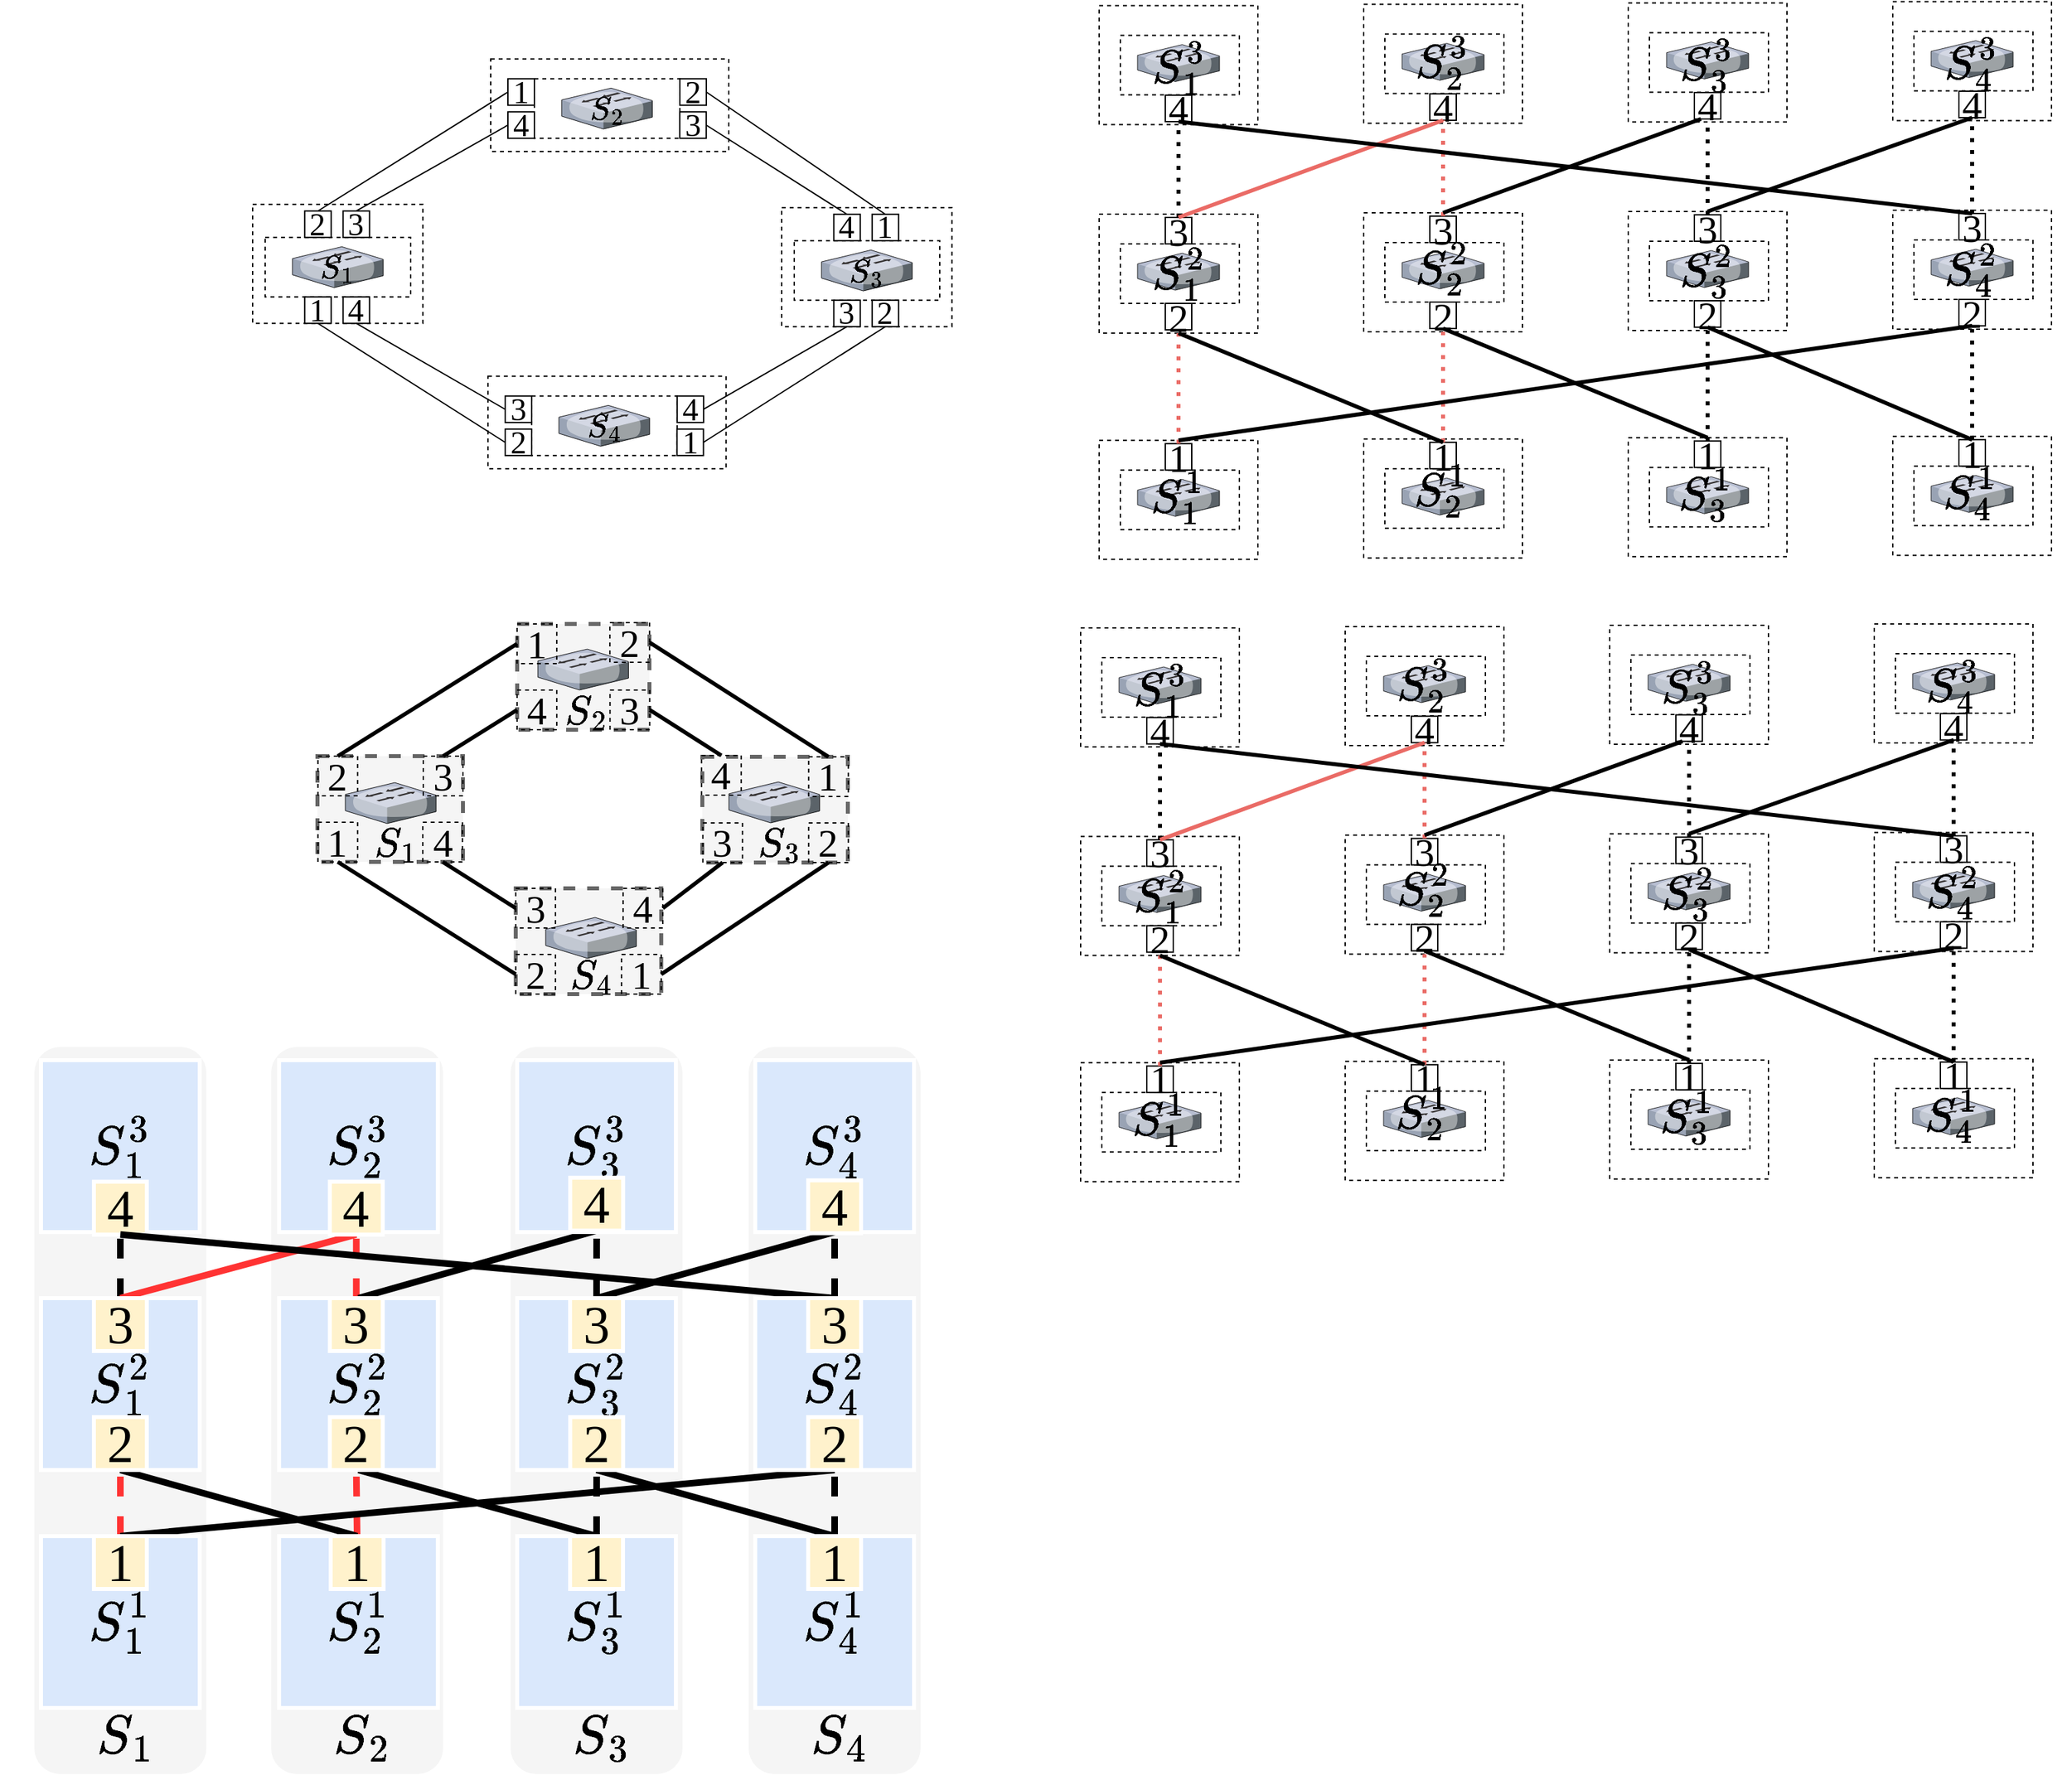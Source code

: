 <mxfile version="13.3.1" type="device"><diagram id="cZ3s3H5S3Yk4pRQaYe_S" name="Page-1"><mxGraphModel dx="1113" dy="1534" grid="1" gridSize="10" guides="1" tooltips="1" connect="1" arrows="1" fold="1" page="0" pageScale="1" pageWidth="827" pageHeight="1169" math="1" shadow="0"><root><mxCell id="0"/><mxCell id="1" parent="0"/><mxCell id="K_pVn9FSK5HUyFnE74xe-9" value="" style="rounded=1;whiteSpace=wrap;html=1;fontFamily=Times New Roman;fontSize=28;fillColor=#f5f5f5;strokeColor=none;fontColor=#333333;" parent="1" vertex="1"><mxGeometry x="655" y="70" width="130" height="550" as="geometry"/></mxCell><mxCell id="K_pVn9FSK5HUyFnE74xe-7" value="" style="rounded=1;whiteSpace=wrap;html=1;fontFamily=Times New Roman;fontSize=28;fillColor=#f5f5f5;strokeColor=none;fontColor=#333333;" parent="1" vertex="1"><mxGeometry x="475" y="70" width="130" height="550" as="geometry"/></mxCell><mxCell id="K_pVn9FSK5HUyFnE74xe-4" value="" style="rounded=1;whiteSpace=wrap;html=1;fontFamily=Times New Roman;fontSize=28;fillColor=#f5f5f5;strokeColor=none;fontColor=#333333;" parent="1" vertex="1"><mxGeometry x="294" y="70" width="130" height="550" as="geometry"/></mxCell><mxCell id="K_pVn9FSK5HUyFnE74xe-2" value="" style="rounded=1;whiteSpace=wrap;html=1;fontFamily=Times New Roman;fontSize=28;fillColor=#f5f5f5;strokeColor=none;fontColor=#333333;" parent="1" vertex="1"><mxGeometry x="115" y="70" width="130" height="550" as="geometry"/></mxCell><mxCell id="JjDiljl0blwQCyaUuijC-1" value="&lt;font style=&quot;font-size: 40px&quot;&gt;$$S_1^3$$&lt;/font&gt;" style="rounded=0;whiteSpace=wrap;html=1;strokeWidth=3;fillColor=#dae8fc;strokeColor=#FFFFFF;fontSize=40;fontFamily=Times New Roman;" parent="1" vertex="1"><mxGeometry x="120" y="80" width="120" height="130" as="geometry"/></mxCell><mxCell id="JjDiljl0blwQCyaUuijC-2" value="&lt;font style=&quot;font-size: 40px&quot;&gt;4&lt;/font&gt;" style="rounded=0;whiteSpace=wrap;html=1;strokeWidth=3;fillColor=#fff2cc;strokeColor=#FFFFFF;fontSize=40;fontFamily=Times New Roman;" parent="1" vertex="1"><mxGeometry x="160" y="171.89" width="40" height="40" as="geometry"/></mxCell><mxCell id="JjDiljl0blwQCyaUuijC-29" value="" style="endArrow=none;dashed=1;html=1;strokeWidth=5;rounded=0;exitX=0.5;exitY=0;exitDx=0;exitDy=0;entryX=0.5;entryY=1;entryDx=0;entryDy=0;fillColor=#dae8fc;strokeColor=#FF3333;fontSize=28;fontFamily=Times New Roman;" parent="1" source="A9f6wP4NNAT2vkbB0bSe-17" target="A9f6wP4NNAT2vkbB0bSe-35" edge="1"><mxGeometry width="50" height="50" relative="1" as="geometry"><mxPoint x="200" y="460" as="sourcePoint"/><mxPoint x="200" y="380" as="targetPoint"/></mxGeometry></mxCell><mxCell id="JjDiljl0blwQCyaUuijC-30" value="" style="endArrow=none;dashed=1;html=1;strokeWidth=5;rounded=0;exitX=0.5;exitY=0;exitDx=0;exitDy=0;entryX=0.5;entryY=1;entryDx=0;entryDy=0;fillColor=#dae8fc;strokeColor=#FF3333;fontSize=28;fontFamily=Times New Roman;" parent="1" source="A9f6wP4NNAT2vkbB0bSe-19" target="A9f6wP4NNAT2vkbB0bSe-34" edge="1"><mxGeometry width="50" height="50" relative="1" as="geometry"><mxPoint x="340" y="460" as="sourcePoint"/><mxPoint x="340" y="380" as="targetPoint"/></mxGeometry></mxCell><mxCell id="JjDiljl0blwQCyaUuijC-31" value="" style="endArrow=none;dashed=1;html=1;strokeWidth=5;rounded=0;exitX=0.5;exitY=0;exitDx=0;exitDy=0;entryX=0.5;entryY=1;entryDx=0;entryDy=0;fillColor=#dae8fc;strokeColor=#000000;fontSize=28;fontFamily=Times New Roman;" parent="1" source="A9f6wP4NNAT2vkbB0bSe-21" target="A9f6wP4NNAT2vkbB0bSe-32" edge="1"><mxGeometry width="50" height="50" relative="1" as="geometry"><mxPoint x="480" y="460" as="sourcePoint"/><mxPoint x="480" y="380" as="targetPoint"/></mxGeometry></mxCell><mxCell id="JjDiljl0blwQCyaUuijC-32" value="" style="endArrow=none;dashed=1;html=1;strokeWidth=5;rounded=0;exitX=0.5;exitY=0;exitDx=0;exitDy=0;fillColor=#dae8fc;strokeColor=#000000;entryX=0.5;entryY=1;entryDx=0;entryDy=0;fontSize=28;fontFamily=Times New Roman;" parent="1" source="A9f6wP4NNAT2vkbB0bSe-23" target="A9f6wP4NNAT2vkbB0bSe-33" edge="1"><mxGeometry width="50" height="50" relative="1" as="geometry"><mxPoint x="620" y="460" as="sourcePoint"/><mxPoint x="620" y="380" as="targetPoint"/></mxGeometry></mxCell><mxCell id="JjDiljl0blwQCyaUuijC-34" value="" style="endArrow=none;dashed=1;html=1;strokeWidth=5;rounded=0;exitX=0.5;exitY=0;exitDx=0;exitDy=0;entryX=0.5;entryY=1;entryDx=0;entryDy=0;fillColor=#dae8fc;strokeColor=#000000;fontSize=28;fontFamily=Times New Roman;" parent="1" source="A9f6wP4NNAT2vkbB0bSe-28" target="A9f6wP4NNAT2vkbB0bSe-12" edge="1"><mxGeometry width="50" height="50" relative="1" as="geometry"><mxPoint x="480" y="280" as="sourcePoint"/><mxPoint x="480" y="180" as="targetPoint"/></mxGeometry></mxCell><mxCell id="JjDiljl0blwQCyaUuijC-35" value="" style="endArrow=none;dashed=1;html=1;strokeWidth=5;rounded=0;entryX=0.5;entryY=1;entryDx=0;entryDy=0;fillColor=#dae8fc;strokeColor=#FF3333;exitX=0.5;exitY=0;exitDx=0;exitDy=0;fontSize=28;fontFamily=Times New Roman;" parent="1" source="A9f6wP4NNAT2vkbB0bSe-27" target="A9f6wP4NNAT2vkbB0bSe-10" edge="1"><mxGeometry width="50" height="50" relative="1" as="geometry"><mxPoint x="341.538" y="280" as="sourcePoint"/><mxPoint x="340.0" y="180" as="targetPoint"/></mxGeometry></mxCell><mxCell id="JjDiljl0blwQCyaUuijC-36" value="" style="endArrow=none;dashed=1;html=1;strokeWidth=5;rounded=0;exitX=0.5;exitY=0;exitDx=0;exitDy=0;entryX=0.5;entryY=1;entryDx=0;entryDy=0;fillColor=#dae8fc;strokeColor=#000000;fontSize=28;fontFamily=Times New Roman;" parent="1" source="A9f6wP4NNAT2vkbB0bSe-25" target="JjDiljl0blwQCyaUuijC-2" edge="1"><mxGeometry width="50" height="50" relative="1" as="geometry"><mxPoint x="199.54" y="276.56" as="sourcePoint"/><mxPoint x="350" y="170" as="targetPoint"/></mxGeometry></mxCell><mxCell id="JjDiljl0blwQCyaUuijC-37" value="" style="endArrow=none;html=1;rounded=0;exitX=0.5;exitY=0;exitDx=0;exitDy=0;entryX=0.5;entryY=1;entryDx=0;entryDy=0;strokeWidth=5;fillColor=#dae8fc;strokeColor=#FF3333;fontSize=28;fontFamily=Times New Roman;" parent="1" source="A9f6wP4NNAT2vkbB0bSe-25" target="A9f6wP4NNAT2vkbB0bSe-10" edge="1"><mxGeometry width="50" height="50" relative="1" as="geometry"><mxPoint x="240" y="280" as="sourcePoint"/><mxPoint x="360.0" y="180" as="targetPoint"/></mxGeometry></mxCell><mxCell id="JjDiljl0blwQCyaUuijC-38" value="" style="endArrow=none;html=1;rounded=0;exitX=0.5;exitY=1;exitDx=0;exitDy=0;entryX=0.5;entryY=0;entryDx=0;entryDy=0;strokeWidth=5;fillColor=#dae8fc;strokeColor=#000000;fontSize=28;fontFamily=Times New Roman;" parent="1" source="A9f6wP4NNAT2vkbB0bSe-35" target="A9f6wP4NNAT2vkbB0bSe-19" edge="1"><mxGeometry width="50" height="50" relative="1" as="geometry"><mxPoint x="240" y="380" as="sourcePoint"/><mxPoint x="360" y="460" as="targetPoint"/></mxGeometry></mxCell><mxCell id="JjDiljl0blwQCyaUuijC-39" value="" style="endArrow=none;html=1;rounded=0;entryX=0.5;entryY=1;entryDx=0;entryDy=0;strokeWidth=5;fillColor=#dae8fc;strokeColor=#000000;exitX=0.5;exitY=0;exitDx=0;exitDy=0;fontSize=28;fontFamily=Times New Roman;" parent="1" source="A9f6wP4NNAT2vkbB0bSe-26" target="A9f6wP4NNAT2vkbB0bSe-12" edge="1"><mxGeometry width="50" height="50" relative="1" as="geometry"><mxPoint x="360" y="280" as="sourcePoint"/><mxPoint x="480" y="180" as="targetPoint"/></mxGeometry></mxCell><mxCell id="JjDiljl0blwQCyaUuijC-40" value="" style="endArrow=none;html=1;rounded=0;exitX=0.5;exitY=0;exitDx=0;exitDy=0;entryX=0.5;entryY=1;entryDx=0;entryDy=0;strokeWidth=5;fillColor=#dae8fc;strokeColor=#000000;fontSize=28;fontFamily=Times New Roman;" parent="1" source="A9f6wP4NNAT2vkbB0bSe-29" target="A9f6wP4NNAT2vkbB0bSe-13" edge="1"><mxGeometry width="50" height="50" relative="1" as="geometry"><mxPoint x="480" y="280" as="sourcePoint"/><mxPoint x="600" y="180" as="targetPoint"/></mxGeometry></mxCell><mxCell id="JjDiljl0blwQCyaUuijC-41" value="" style="endArrow=none;html=1;rounded=0;exitX=0.5;exitY=1;exitDx=0;exitDy=0;entryX=0.5;entryY=0;entryDx=0;entryDy=0;strokeWidth=5;fillColor=#dae8fc;strokeColor=#000000;fontSize=28;fontFamily=Times New Roman;" parent="1" source="A9f6wP4NNAT2vkbB0bSe-28" target="A9f6wP4NNAT2vkbB0bSe-23" edge="1"><mxGeometry width="50" height="50" relative="1" as="geometry"><mxPoint x="480" y="380" as="sourcePoint"/><mxPoint x="600" y="460" as="targetPoint"/></mxGeometry></mxCell><mxCell id="JjDiljl0blwQCyaUuijC-42" value="" style="endArrow=none;html=1;rounded=0;exitX=0.5;exitY=1;exitDx=0;exitDy=0;entryX=0.5;entryY=0;entryDx=0;entryDy=0;strokeWidth=5;fillColor=#dae8fc;strokeColor=#000000;fontSize=28;fontFamily=Times New Roman;" parent="1" source="A9f6wP4NNAT2vkbB0bSe-26" target="A9f6wP4NNAT2vkbB0bSe-21" edge="1"><mxGeometry width="50" height="50" relative="1" as="geometry"><mxPoint x="360" y="380" as="sourcePoint"/><mxPoint x="480" y="460" as="targetPoint"/></mxGeometry></mxCell><mxCell id="JjDiljl0blwQCyaUuijC-43" value="" style="endArrow=none;html=1;rounded=0;exitX=0.5;exitY=0;exitDx=0;exitDy=0;entryX=0.5;entryY=1;entryDx=0;entryDy=0;strokeWidth=5;fillColor=#dae8fc;strokeColor=#000000;fontSize=28;fontFamily=Times New Roman;" parent="1" source="A9f6wP4NNAT2vkbB0bSe-31" target="JjDiljl0blwQCyaUuijC-2" edge="1"><mxGeometry width="50" height="50" relative="1" as="geometry"><mxPoint x="600" y="280" as="sourcePoint"/><mxPoint x="550" y="370" as="targetPoint"/></mxGeometry></mxCell><mxCell id="JjDiljl0blwQCyaUuijC-44" value="" style="endArrow=none;html=1;rounded=0;exitX=0.5;exitY=1;exitDx=0;exitDy=0;entryX=0.5;entryY=0;entryDx=0;entryDy=0;strokeWidth=5;fillColor=#dae8fc;strokeColor=#000000;fontSize=28;fontFamily=Times New Roman;" parent="1" source="A9f6wP4NNAT2vkbB0bSe-30" target="A9f6wP4NNAT2vkbB0bSe-17" edge="1"><mxGeometry width="50" height="50" relative="1" as="geometry"><mxPoint x="600" y="380" as="sourcePoint"/><mxPoint x="240" y="460" as="targetPoint"/></mxGeometry></mxCell><mxCell id="tdBAylMAY1_QYxIaaEEM-36" value="" style="endArrow=none;dashed=1;html=1;strokeWidth=5;rounded=0;exitX=0.5;exitY=0;exitDx=0;exitDy=0;entryX=0.5;entryY=1;entryDx=0;entryDy=0;fillColor=#dae8fc;strokeColor=#000000;fontSize=28;fontFamily=Times New Roman;" parent="1" source="A9f6wP4NNAT2vkbB0bSe-30" target="A9f6wP4NNAT2vkbB0bSe-14" edge="1"><mxGeometry width="50" height="50" relative="1" as="geometry"><mxPoint x="620" y="280" as="sourcePoint"/><mxPoint x="620" y="180" as="targetPoint"/></mxGeometry></mxCell><mxCell id="A9f6wP4NNAT2vkbB0bSe-9" value="&lt;font style=&quot;font-size: 40px;&quot;&gt;$$S_2^3$$&lt;/font&gt;" style="rounded=0;whiteSpace=wrap;html=1;strokeWidth=3;fillColor=#dae8fc;strokeColor=#FFFFFF;fontSize=40;fontFamily=Times New Roman;" parent="1" vertex="1"><mxGeometry x="300" y="80" width="120" height="130" as="geometry"/></mxCell><mxCell id="A9f6wP4NNAT2vkbB0bSe-10" value="&lt;font style=&quot;font-size: 40px;&quot;&gt;4&lt;/font&gt;" style="rounded=0;whiteSpace=wrap;html=1;strokeWidth=3;fillColor=#fff2cc;strokeColor=#FFFFFF;fontSize=40;fontFamily=Times New Roman;" parent="1" vertex="1"><mxGeometry x="338.36" y="171.89" width="40" height="40" as="geometry"/></mxCell><mxCell id="A9f6wP4NNAT2vkbB0bSe-11" value="&lt;font style=&quot;font-size: 40px;&quot;&gt;$$S_3^3$$&lt;/font&gt;" style="rounded=0;whiteSpace=wrap;html=1;strokeWidth=3;fillColor=#dae8fc;strokeColor=#FFFFFF;fontSize=40;fontFamily=Times New Roman;" parent="1" vertex="1"><mxGeometry x="480" y="80" width="120" height="130" as="geometry"/></mxCell><mxCell id="A9f6wP4NNAT2vkbB0bSe-12" value="&lt;font style=&quot;font-size: 40px;&quot;&gt;4&lt;/font&gt;" style="rounded=0;whiteSpace=wrap;html=1;strokeWidth=3;fillColor=#fff2cc;strokeColor=#FFFFFF;fontSize=40;fontFamily=Times New Roman;" parent="1" vertex="1"><mxGeometry x="520.11" y="168.89" width="40" height="40" as="geometry"/></mxCell><mxCell id="A9f6wP4NNAT2vkbB0bSe-13" value="&lt;font style=&quot;font-size: 40px;&quot;&gt;$$S_4^3$$&lt;/font&gt;" style="rounded=0;whiteSpace=wrap;html=1;strokeWidth=3;fillColor=#dae8fc;strokeColor=#FFFFFF;fontSize=40;fontFamily=Times New Roman;" parent="1" vertex="1"><mxGeometry x="660" y="80" width="120" height="130" as="geometry"/></mxCell><mxCell id="A9f6wP4NNAT2vkbB0bSe-14" value="&lt;font style=&quot;font-size: 40px;&quot;&gt;4&lt;/font&gt;" style="rounded=0;whiteSpace=wrap;html=1;strokeWidth=3;fillColor=#fff2cc;strokeColor=#FFFFFF;fontSize=40;fontFamily=Times New Roman;" parent="1" vertex="1"><mxGeometry x="700" y="170.89" width="40" height="40" as="geometry"/></mxCell><mxCell id="A9f6wP4NNAT2vkbB0bSe-16" value="&lt;font style=&quot;font-size: 40px;&quot;&gt;$$S_1^1$$&lt;/font&gt;" style="rounded=0;whiteSpace=wrap;html=1;strokeWidth=3;fillColor=#dae8fc;strokeColor=#FFFFFF;fontSize=40;fontFamily=Times New Roman;" parent="1" vertex="1"><mxGeometry x="120" y="440" width="120" height="130" as="geometry"/></mxCell><mxCell id="A9f6wP4NNAT2vkbB0bSe-17" value="&lt;font style=&quot;font-size: 40px;&quot;&gt;&lt;span style=&quot;font-size: 40px;&quot;&gt;1&lt;/span&gt;&lt;/font&gt;" style="rounded=0;whiteSpace=wrap;html=1;strokeWidth=3;fillColor=#fff2cc;strokeColor=#FFFFFF;fontSize=40;fontFamily=Times New Roman;" parent="1" vertex="1"><mxGeometry x="160" y="440" width="40" height="40" as="geometry"/></mxCell><mxCell id="A9f6wP4NNAT2vkbB0bSe-18" value="&lt;font style=&quot;font-size: 40px;&quot;&gt;$$S_2^1$$&lt;/font&gt;" style="rounded=0;whiteSpace=wrap;html=1;strokeWidth=3;fillColor=#dae8fc;strokeColor=#FFFFFF;fontSize=40;fontFamily=Times New Roman;" parent="1" vertex="1"><mxGeometry x="300" y="440" width="120" height="130" as="geometry"/></mxCell><mxCell id="A9f6wP4NNAT2vkbB0bSe-19" value="&lt;font style=&quot;font-size: 40px;&quot;&gt;&lt;span style=&quot;font-size: 40px;&quot;&gt;1&lt;/span&gt;&lt;/font&gt;" style="rounded=0;whiteSpace=wrap;html=1;strokeWidth=3;fillColor=#fff2cc;strokeColor=#FFFFFF;fontSize=40;fontFamily=Times New Roman;" parent="1" vertex="1"><mxGeometry x="339" y="440" width="40" height="40" as="geometry"/></mxCell><mxCell id="A9f6wP4NNAT2vkbB0bSe-20" value="&lt;font style=&quot;font-size: 40px;&quot;&gt;$$S_3^1$$&lt;/font&gt;" style="rounded=0;whiteSpace=wrap;html=1;strokeWidth=3;fillColor=#dae8fc;strokeColor=#FFFFFF;fontSize=40;fontFamily=Times New Roman;" parent="1" vertex="1"><mxGeometry x="480" y="440" width="120" height="130" as="geometry"/></mxCell><mxCell id="A9f6wP4NNAT2vkbB0bSe-21" value="&lt;font style=&quot;font-size: 40px;&quot;&gt;&lt;span style=&quot;font-size: 40px;&quot;&gt;1&lt;/span&gt;&lt;/font&gt;" style="rounded=0;whiteSpace=wrap;html=1;strokeWidth=3;fillColor=#fff2cc;strokeColor=#FFFFFF;fontSize=40;fontFamily=Times New Roman;" parent="1" vertex="1"><mxGeometry x="520" y="440" width="40" height="40" as="geometry"/></mxCell><mxCell id="A9f6wP4NNAT2vkbB0bSe-22" value="&lt;font style=&quot;font-size: 40px;&quot;&gt;$$S_4^1$$&lt;/font&gt;" style="rounded=0;whiteSpace=wrap;html=1;strokeWidth=3;fillColor=#dae8fc;strokeColor=#FFFFFF;fontSize=40;fontFamily=Times New Roman;" parent="1" vertex="1"><mxGeometry x="660" y="440" width="120" height="130" as="geometry"/></mxCell><mxCell id="A9f6wP4NNAT2vkbB0bSe-23" value="&lt;font style=&quot;font-size: 40px;&quot;&gt;1&lt;/font&gt;" style="rounded=0;whiteSpace=wrap;html=1;strokeWidth=3;fillColor=#fff2cc;strokeColor=#FFFFFF;fontSize=40;fontFamily=Times New Roman;" parent="1" vertex="1"><mxGeometry x="700" y="440" width="40" height="40" as="geometry"/></mxCell><mxCell id="A9f6wP4NNAT2vkbB0bSe-24" value="&lt;font style=&quot;font-size: 40px;&quot;&gt;$$S_1^2$$&lt;/font&gt;" style="rounded=0;whiteSpace=wrap;html=1;strokeWidth=3;fillColor=#dae8fc;strokeColor=#FFFFFF;fontSize=40;fontFamily=Times New Roman;" parent="1" vertex="1"><mxGeometry x="120" y="260" width="120" height="130" as="geometry"/></mxCell><mxCell id="A9f6wP4NNAT2vkbB0bSe-25" value="&lt;font style=&quot;font-size: 40px;&quot;&gt;&lt;span style=&quot;font-size: 40px;&quot;&gt;3&lt;/span&gt;&lt;/font&gt;" style="rounded=0;whiteSpace=wrap;html=1;strokeWidth=3;fillColor=#fff2cc;strokeColor=#FFFFFF;fontSize=40;fontFamily=Times New Roman;" parent="1" vertex="1"><mxGeometry x="160" y="260" width="40" height="40" as="geometry"/></mxCell><mxCell id="A9f6wP4NNAT2vkbB0bSe-26" value="&lt;font style=&quot;font-size: 40px;&quot;&gt;$$S_2^2$$&lt;/font&gt;" style="rounded=0;whiteSpace=wrap;html=1;strokeWidth=3;fillColor=#dae8fc;strokeColor=#FFFFFF;fontSize=40;fontFamily=Times New Roman;" parent="1" vertex="1"><mxGeometry x="300" y="260" width="120" height="130" as="geometry"/></mxCell><mxCell id="A9f6wP4NNAT2vkbB0bSe-27" value="&lt;font style=&quot;font-size: 40px;&quot;&gt;&lt;span style=&quot;font-size: 40px;&quot;&gt;3&lt;/span&gt;&lt;/font&gt;" style="rounded=0;whiteSpace=wrap;html=1;strokeWidth=3;fillColor=#fff2cc;strokeColor=#FFFFFF;fontSize=40;fontFamily=Times New Roman;" parent="1" vertex="1"><mxGeometry x="338.36" y="260" width="40" height="40" as="geometry"/></mxCell><mxCell id="A9f6wP4NNAT2vkbB0bSe-28" value="&lt;font style=&quot;font-size: 40px;&quot;&gt;$$S_3^2$$&lt;/font&gt;" style="rounded=0;whiteSpace=wrap;html=1;strokeWidth=3;fillColor=#dae8fc;strokeColor=#FFFFFF;fontSize=40;fontFamily=Times New Roman;" parent="1" vertex="1"><mxGeometry x="480" y="260" width="120" height="130" as="geometry"/></mxCell><mxCell id="A9f6wP4NNAT2vkbB0bSe-29" value="&lt;font style=&quot;font-size: 40px;&quot;&gt;&lt;span style=&quot;font-size: 40px;&quot;&gt;3&lt;/span&gt;&lt;/font&gt;" style="rounded=0;whiteSpace=wrap;html=1;strokeWidth=3;fillColor=#fff2cc;strokeColor=#FFFFFF;fontSize=40;fontFamily=Times New Roman;" parent="1" vertex="1"><mxGeometry x="520" y="260" width="40" height="40" as="geometry"/></mxCell><mxCell id="A9f6wP4NNAT2vkbB0bSe-30" value="&lt;font style=&quot;font-size: 40px;&quot;&gt;$$S_4^2$$&lt;/font&gt;" style="rounded=0;whiteSpace=wrap;html=1;strokeWidth=3;fillColor=#dae8fc;strokeColor=#FFFFFF;fontSize=40;fontFamily=Times New Roman;" parent="1" vertex="1"><mxGeometry x="660" y="260" width="120" height="130" as="geometry"/></mxCell><mxCell id="A9f6wP4NNAT2vkbB0bSe-31" value="&lt;font style=&quot;font-size: 40px;&quot;&gt;3&lt;/font&gt;" style="rounded=0;whiteSpace=wrap;html=1;strokeWidth=3;fillColor=#fff2cc;strokeColor=#FFFFFF;fontSize=40;fontFamily=Times New Roman;" parent="1" vertex="1"><mxGeometry x="700" y="260" width="40" height="40" as="geometry"/></mxCell><mxCell id="A9f6wP4NNAT2vkbB0bSe-32" value="&lt;font style=&quot;font-size: 40px;&quot;&gt;&lt;span style=&quot;font-size: 40px;&quot;&gt;2&lt;/span&gt;&lt;/font&gt;" style="rounded=0;whiteSpace=wrap;html=1;strokeWidth=3;fillColor=#fff2cc;strokeColor=#FFFFFF;fontSize=40;fontFamily=Times New Roman;" parent="1" vertex="1"><mxGeometry x="520.11" y="350" width="40" height="40" as="geometry"/></mxCell><mxCell id="A9f6wP4NNAT2vkbB0bSe-33" value="&lt;font style=&quot;font-size: 40px;&quot;&gt;2&lt;/font&gt;" style="rounded=0;whiteSpace=wrap;html=1;strokeWidth=3;fillColor=#fff2cc;strokeColor=#FFFFFF;fontSize=40;fontFamily=Times New Roman;" parent="1" vertex="1"><mxGeometry x="700" y="350" width="40" height="40" as="geometry"/></mxCell><mxCell id="A9f6wP4NNAT2vkbB0bSe-34" value="&lt;font style=&quot;font-size: 40px;&quot;&gt;&lt;span style=&quot;font-size: 40px;&quot;&gt;2&lt;/span&gt;&lt;/font&gt;" style="rounded=0;whiteSpace=wrap;html=1;strokeWidth=3;fillColor=#fff2cc;strokeColor=#FFFFFF;fontSize=40;fontFamily=Times New Roman;" parent="1" vertex="1"><mxGeometry x="338.36" y="350" width="40" height="40" as="geometry"/></mxCell><mxCell id="A9f6wP4NNAT2vkbB0bSe-35" value="&lt;font style=&quot;font-size: 40px;&quot;&gt;&lt;span style=&quot;font-size: 40px;&quot;&gt;2&lt;/span&gt;&lt;/font&gt;" style="rounded=0;whiteSpace=wrap;html=1;strokeWidth=3;fillColor=#fff2cc;strokeColor=#FFFFFF;fontSize=40;fontFamily=Times New Roman;" parent="1" vertex="1"><mxGeometry x="160" y="350" width="40" height="40" as="geometry"/></mxCell><mxCell id="K_pVn9FSK5HUyFnE74xe-3" value="&lt;span style=&quot;color: rgb(0, 0, 0); font-size: 40px; font-style: normal; font-weight: 400; letter-spacing: normal; text-align: center; text-indent: 0px; text-transform: none; word-spacing: 0px; background-color: rgb(255, 255, 255); display: inline; float: none;&quot;&gt;$$S_1$$&lt;br style=&quot;font-size: 40px;&quot;&gt;&lt;br style=&quot;font-size: 40px;&quot;&gt;&lt;/span&gt;" style="text;whiteSpace=wrap;html=1;fontSize=40;fontFamily=Times New Roman;" parent="1" vertex="1"><mxGeometry x="160" y="520" width="70" height="80" as="geometry"/></mxCell><mxCell id="K_pVn9FSK5HUyFnE74xe-5" value="&lt;span style=&quot;color: rgb(0, 0, 0); font-size: 40px; font-style: normal; font-weight: 400; letter-spacing: normal; text-align: center; text-indent: 0px; text-transform: none; word-spacing: 0px; background-color: rgb(255, 255, 255); display: inline; float: none;&quot;&gt;$$S_2$$&lt;br style=&quot;font-size: 40px;&quot;&gt;&lt;br style=&quot;font-size: 40px;&quot;&gt;&lt;/span&gt;" style="text;whiteSpace=wrap;html=1;fontSize=40;fontFamily=Times New Roman;" parent="1" vertex="1"><mxGeometry x="339" y="520" width="70" height="80" as="geometry"/></mxCell><mxCell id="K_pVn9FSK5HUyFnE74xe-8" value="&lt;span style=&quot;color: rgb(0, 0, 0); font-size: 40px; font-style: normal; font-weight: 400; letter-spacing: normal; text-align: center; text-indent: 0px; text-transform: none; word-spacing: 0px; background-color: rgb(255, 255, 255); display: inline; float: none;&quot;&gt;$$S_3$$&lt;br style=&quot;font-size: 40px;&quot;&gt;&lt;br style=&quot;font-size: 40px;&quot;&gt;&lt;/span&gt;" style="text;whiteSpace=wrap;html=1;fontSize=40;fontFamily=Times New Roman;" parent="1" vertex="1"><mxGeometry x="520.11" y="520" width="70" height="80" as="geometry"/></mxCell><mxCell id="K_pVn9FSK5HUyFnE74xe-10" value="&lt;span style=&quot;color: rgb(0, 0, 0); font-size: 40px; font-style: normal; font-weight: 400; letter-spacing: normal; text-align: center; text-indent: 0px; text-transform: none; word-spacing: 0px; background-color: rgb(255, 255, 255); display: inline; float: none;&quot;&gt;$$S_4$$&lt;br style=&quot;font-size: 40px;&quot;&gt;&lt;br style=&quot;font-size: 40px;&quot;&gt;&lt;/span&gt;" style="text;whiteSpace=wrap;html=1;fontSize=40;fontFamily=Times New Roman;" parent="1" vertex="1"><mxGeometry x="700.36" y="520" width="70" height="80" as="geometry"/></mxCell><mxCell id="K_pVn9FSK5HUyFnE74xe-11" value="" style="rounded=0;whiteSpace=wrap;html=1;dashed=1;fontSize=30;" parent="1" vertex="1"><mxGeometry x="920" y="-560" width="120" height="90" as="geometry"/></mxCell><mxCell id="K_pVn9FSK5HUyFnE74xe-12" value="" style="rounded=0;whiteSpace=wrap;html=1;dashed=1;fontSize=30;" parent="1" vertex="1"><mxGeometry x="936.01" y="-537.5" width="90" height="45" as="geometry"/></mxCell><mxCell id="K_pVn9FSK5HUyFnE74xe-13" value="" style="verticalLabelPosition=bottom;sketch=0;aspect=fixed;html=1;verticalAlign=top;strokeColor=none;align=center;outlineConnect=0;shape=mxgraph.citrix.switch;fontSize=30;strokeWidth=1;" parent="1" vertex="1"><mxGeometry x="948.99" y="-530.47" width="62.02" height="27.97" as="geometry"/></mxCell><mxCell id="K_pVn9FSK5HUyFnE74xe-14" value="3" style="rounded=0;whiteSpace=wrap;html=1;fontFamily=Times New Roman;fontSize=30;fontColor=#000000;strokeWidth=1;" parent="1" vertex="1"><mxGeometry x="970" y="-557.5" width="20" height="20" as="geometry"/></mxCell><mxCell id="K_pVn9FSK5HUyFnE74xe-15" value="2" style="rounded=0;whiteSpace=wrap;html=1;fontFamily=Times New Roman;fontSize=30;fontColor=#000000;strokeWidth=1;" parent="1" vertex="1"><mxGeometry x="970" y="-492.5" width="20" height="20" as="geometry"/></mxCell><mxCell id="K_pVn9FSK5HUyFnE74xe-16" value="" style="rounded=0;whiteSpace=wrap;html=1;dashed=1;fontSize=30;" parent="1" vertex="1"><mxGeometry x="920" y="-388.88" width="120" height="90" as="geometry"/></mxCell><mxCell id="K_pVn9FSK5HUyFnE74xe-17" value="" style="rounded=0;whiteSpace=wrap;html=1;dashed=1;fontSize=30;" parent="1" vertex="1"><mxGeometry x="936.01" y="-366.38" width="90" height="45" as="geometry"/></mxCell><mxCell id="K_pVn9FSK5HUyFnE74xe-18" value="" style="verticalLabelPosition=bottom;sketch=0;aspect=fixed;html=1;verticalAlign=top;strokeColor=none;align=center;outlineConnect=0;shape=mxgraph.citrix.switch;fontSize=30;strokeWidth=1;" parent="1" vertex="1"><mxGeometry x="948.99" y="-359.35" width="62.02" height="27.97" as="geometry"/></mxCell><mxCell id="K_pVn9FSK5HUyFnE74xe-19" value="1" style="rounded=0;whiteSpace=wrap;html=1;fontFamily=Times New Roman;fontSize=30;fontColor=#000000;strokeWidth=1;" parent="1" vertex="1"><mxGeometry x="970" y="-386.38" width="20" height="20" as="geometry"/></mxCell><mxCell id="K_pVn9FSK5HUyFnE74xe-20" style="edgeStyle=orthogonalEdgeStyle;rounded=0;orthogonalLoop=1;jettySize=auto;html=1;exitX=0.5;exitY=1;exitDx=0;exitDy=0;fontSize=30;" parent="1" source="K_pVn9FSK5HUyFnE74xe-16" target="K_pVn9FSK5HUyFnE74xe-16" edge="1"><mxGeometry relative="1" as="geometry"/></mxCell><mxCell id="K_pVn9FSK5HUyFnE74xe-21" value="" style="rounded=0;whiteSpace=wrap;html=1;dashed=1;fontSize=30;" parent="1" vertex="1"><mxGeometry x="920" y="-717.77" width="120" height="90" as="geometry"/></mxCell><mxCell id="K_pVn9FSK5HUyFnE74xe-22" value="" style="rounded=0;whiteSpace=wrap;html=1;dashed=1;fontSize=30;" parent="1" vertex="1"><mxGeometry x="936.01" y="-695.27" width="90" height="45" as="geometry"/></mxCell><mxCell id="K_pVn9FSK5HUyFnE74xe-23" value="" style="verticalLabelPosition=bottom;sketch=0;aspect=fixed;html=1;verticalAlign=top;strokeColor=none;align=center;outlineConnect=0;shape=mxgraph.citrix.switch;fontSize=30;strokeWidth=1;" parent="1" vertex="1"><mxGeometry x="948.99" y="-688.24" width="62.02" height="27.97" as="geometry"/></mxCell><mxCell id="K_pVn9FSK5HUyFnE74xe-24" value="4" style="rounded=0;whiteSpace=wrap;html=1;fontFamily=Times New Roman;fontSize=30;fontColor=#000000;strokeWidth=1;" parent="1" vertex="1"><mxGeometry x="970" y="-650" width="20" height="20" as="geometry"/></mxCell><mxCell id="K_pVn9FSK5HUyFnE74xe-25" style="edgeStyle=orthogonalEdgeStyle;rounded=0;orthogonalLoop=1;jettySize=auto;html=1;exitX=0.5;exitY=1;exitDx=0;exitDy=0;fontSize=30;" parent="1" source="K_pVn9FSK5HUyFnE74xe-21" target="K_pVn9FSK5HUyFnE74xe-21" edge="1"><mxGeometry relative="1" as="geometry"/></mxCell><mxCell id="K_pVn9FSK5HUyFnE74xe-26" value="" style="endArrow=none;html=1;rounded=0;exitX=0.5;exitY=0;exitDx=0;exitDy=0;entryX=0.5;entryY=1;entryDx=0;entryDy=0;dashed=1;strokeWidth=3;dashPattern=1 2;strokeColor=#EA6B66;fontSize=30;" parent="1" source="K_pVn9FSK5HUyFnE74xe-19" target="K_pVn9FSK5HUyFnE74xe-11" edge="1"><mxGeometry width="50" height="50" relative="1" as="geometry"><mxPoint x="1250" y="-500" as="sourcePoint"/><mxPoint x="1300" y="-550" as="targetPoint"/></mxGeometry></mxCell><mxCell id="K_pVn9FSK5HUyFnE74xe-27" value="" style="endArrow=none;html=1;rounded=0;exitX=0.5;exitY=0;exitDx=0;exitDy=0;entryX=0.5;entryY=1;entryDx=0;entryDy=0;dashed=1;strokeWidth=3;dashPattern=1 2;fontSize=30;" parent="1" source="K_pVn9FSK5HUyFnE74xe-14" target="K_pVn9FSK5HUyFnE74xe-24" edge="1"><mxGeometry width="50" height="50" relative="1" as="geometry"><mxPoint x="990" y="-376.38" as="sourcePoint"/><mxPoint x="990" y="-460" as="targetPoint"/></mxGeometry></mxCell><mxCell id="K_pVn9FSK5HUyFnE74xe-28" value="" style="rounded=0;whiteSpace=wrap;html=1;dashed=1;fontSize=30;" parent="1" vertex="1"><mxGeometry x="1120" y="-561" width="120" height="90" as="geometry"/></mxCell><mxCell id="K_pVn9FSK5HUyFnE74xe-29" value="" style="rounded=0;whiteSpace=wrap;html=1;dashed=1;fontSize=30;" parent="1" vertex="1"><mxGeometry x="1136.01" y="-538.5" width="90" height="45" as="geometry"/></mxCell><mxCell id="K_pVn9FSK5HUyFnE74xe-30" value="" style="verticalLabelPosition=bottom;sketch=0;aspect=fixed;html=1;verticalAlign=top;strokeColor=none;align=center;outlineConnect=0;shape=mxgraph.citrix.switch;fontSize=30;strokeWidth=1;" parent="1" vertex="1"><mxGeometry x="1148.99" y="-531.47" width="62.02" height="27.97" as="geometry"/></mxCell><mxCell id="K_pVn9FSK5HUyFnE74xe-31" value="3" style="rounded=0;whiteSpace=wrap;html=1;fontFamily=Times New Roman;fontSize=30;fontColor=#000000;strokeWidth=1;" parent="1" vertex="1"><mxGeometry x="1170" y="-558.5" width="20" height="20" as="geometry"/></mxCell><mxCell id="K_pVn9FSK5HUyFnE74xe-32" value="2" style="rounded=0;whiteSpace=wrap;html=1;fontFamily=Times New Roman;fontSize=30;fontColor=#000000;strokeWidth=1;" parent="1" vertex="1"><mxGeometry x="1170" y="-493.5" width="20" height="20" as="geometry"/></mxCell><mxCell id="K_pVn9FSK5HUyFnE74xe-33" value="" style="rounded=0;whiteSpace=wrap;html=1;dashed=1;fontSize=30;" parent="1" vertex="1"><mxGeometry x="1120" y="-389.88" width="120" height="90" as="geometry"/></mxCell><mxCell id="K_pVn9FSK5HUyFnE74xe-34" value="" style="rounded=0;whiteSpace=wrap;html=1;dashed=1;fontSize=30;" parent="1" vertex="1"><mxGeometry x="1136.01" y="-367.38" width="90" height="45" as="geometry"/></mxCell><mxCell id="K_pVn9FSK5HUyFnE74xe-35" value="" style="verticalLabelPosition=bottom;sketch=0;aspect=fixed;html=1;verticalAlign=top;strokeColor=none;align=center;outlineConnect=0;shape=mxgraph.citrix.switch;fontSize=30;strokeWidth=1;" parent="1" vertex="1"><mxGeometry x="1148.99" y="-360.35" width="62.02" height="27.97" as="geometry"/></mxCell><mxCell id="K_pVn9FSK5HUyFnE74xe-36" value="1" style="rounded=0;whiteSpace=wrap;html=1;fontFamily=Times New Roman;fontSize=30;fontColor=#000000;strokeWidth=1;" parent="1" vertex="1"><mxGeometry x="1170" y="-387.38" width="20" height="20" as="geometry"/></mxCell><mxCell id="K_pVn9FSK5HUyFnE74xe-37" style="edgeStyle=orthogonalEdgeStyle;rounded=0;orthogonalLoop=1;jettySize=auto;html=1;exitX=0.5;exitY=1;exitDx=0;exitDy=0;fontSize=30;" parent="1" source="K_pVn9FSK5HUyFnE74xe-33" target="K_pVn9FSK5HUyFnE74xe-33" edge="1"><mxGeometry relative="1" as="geometry"/></mxCell><mxCell id="K_pVn9FSK5HUyFnE74xe-38" value="" style="rounded=0;whiteSpace=wrap;html=1;dashed=1;fontSize=30;" parent="1" vertex="1"><mxGeometry x="1120" y="-718.77" width="120" height="90" as="geometry"/></mxCell><mxCell id="K_pVn9FSK5HUyFnE74xe-39" value="" style="rounded=0;whiteSpace=wrap;html=1;dashed=1;fontSize=30;" parent="1" vertex="1"><mxGeometry x="1136.01" y="-696.27" width="90" height="45" as="geometry"/></mxCell><mxCell id="K_pVn9FSK5HUyFnE74xe-40" value="" style="verticalLabelPosition=bottom;sketch=0;aspect=fixed;html=1;verticalAlign=top;strokeColor=none;align=center;outlineConnect=0;shape=mxgraph.citrix.switch;fontSize=30;strokeWidth=1;" parent="1" vertex="1"><mxGeometry x="1148.99" y="-689.24" width="62.02" height="27.97" as="geometry"/></mxCell><mxCell id="K_pVn9FSK5HUyFnE74xe-41" value="4" style="rounded=0;whiteSpace=wrap;html=1;fontFamily=Times New Roman;fontSize=30;fontColor=#000000;strokeWidth=1;" parent="1" vertex="1"><mxGeometry x="1170" y="-651" width="20" height="20" as="geometry"/></mxCell><mxCell id="K_pVn9FSK5HUyFnE74xe-42" style="edgeStyle=orthogonalEdgeStyle;rounded=0;orthogonalLoop=1;jettySize=auto;html=1;exitX=0.5;exitY=1;exitDx=0;exitDy=0;fontSize=30;" parent="1" source="K_pVn9FSK5HUyFnE74xe-38" target="K_pVn9FSK5HUyFnE74xe-38" edge="1"><mxGeometry relative="1" as="geometry"/></mxCell><mxCell id="K_pVn9FSK5HUyFnE74xe-43" value="" style="endArrow=none;html=1;rounded=0;exitX=0.5;exitY=0;exitDx=0;exitDy=0;entryX=0.5;entryY=1;entryDx=0;entryDy=0;dashed=1;strokeWidth=3;dashPattern=1 2;strokeColor=#EA6B66;fontSize=30;" parent="1" source="K_pVn9FSK5HUyFnE74xe-36" target="K_pVn9FSK5HUyFnE74xe-28" edge="1"><mxGeometry width="50" height="50" relative="1" as="geometry"><mxPoint x="1450" y="-501" as="sourcePoint"/><mxPoint x="1500" y="-551" as="targetPoint"/></mxGeometry></mxCell><mxCell id="K_pVn9FSK5HUyFnE74xe-44" value="" style="endArrow=none;html=1;rounded=0;exitX=0.5;exitY=0;exitDx=0;exitDy=0;entryX=0.5;entryY=1;entryDx=0;entryDy=0;dashed=1;strokeWidth=3;dashPattern=1 2;strokeColor=#EA6B66;fontSize=30;" parent="1" source="K_pVn9FSK5HUyFnE74xe-31" target="K_pVn9FSK5HUyFnE74xe-41" edge="1"><mxGeometry width="50" height="50" relative="1" as="geometry"><mxPoint x="1190" y="-377.38" as="sourcePoint"/><mxPoint x="1190" y="-461" as="targetPoint"/></mxGeometry></mxCell><mxCell id="K_pVn9FSK5HUyFnE74xe-45" value="" style="rounded=0;whiteSpace=wrap;html=1;dashed=1;fontSize=30;" parent="1" vertex="1"><mxGeometry x="1320" y="-562" width="120" height="90" as="geometry"/></mxCell><mxCell id="K_pVn9FSK5HUyFnE74xe-46" value="" style="rounded=0;whiteSpace=wrap;html=1;dashed=1;fontSize=30;" parent="1" vertex="1"><mxGeometry x="1336.01" y="-539.5" width="90" height="45" as="geometry"/></mxCell><mxCell id="K_pVn9FSK5HUyFnE74xe-47" value="" style="verticalLabelPosition=bottom;sketch=0;aspect=fixed;html=1;verticalAlign=top;strokeColor=none;align=center;outlineConnect=0;shape=mxgraph.citrix.switch;fontSize=30;strokeWidth=1;" parent="1" vertex="1"><mxGeometry x="1348.99" y="-532.47" width="62.02" height="27.97" as="geometry"/></mxCell><mxCell id="K_pVn9FSK5HUyFnE74xe-48" value="3" style="rounded=0;whiteSpace=wrap;html=1;fontFamily=Times New Roman;fontSize=30;fontColor=#000000;strokeWidth=1;" parent="1" vertex="1"><mxGeometry x="1370" y="-559.5" width="20" height="20" as="geometry"/></mxCell><mxCell id="K_pVn9FSK5HUyFnE74xe-49" value="2" style="rounded=0;whiteSpace=wrap;html=1;fontFamily=Times New Roman;fontSize=30;fontColor=#000000;strokeWidth=1;" parent="1" vertex="1"><mxGeometry x="1370" y="-494.5" width="20" height="20" as="geometry"/></mxCell><mxCell id="K_pVn9FSK5HUyFnE74xe-50" value="" style="rounded=0;whiteSpace=wrap;html=1;dashed=1;fontSize=30;" parent="1" vertex="1"><mxGeometry x="1320" y="-390.88" width="120" height="90" as="geometry"/></mxCell><mxCell id="K_pVn9FSK5HUyFnE74xe-51" value="" style="rounded=0;whiteSpace=wrap;html=1;dashed=1;fontSize=30;" parent="1" vertex="1"><mxGeometry x="1336.01" y="-368.38" width="90" height="45" as="geometry"/></mxCell><mxCell id="K_pVn9FSK5HUyFnE74xe-52" value="" style="verticalLabelPosition=bottom;sketch=0;aspect=fixed;html=1;verticalAlign=top;strokeColor=none;align=center;outlineConnect=0;shape=mxgraph.citrix.switch;fontSize=30;strokeWidth=1;" parent="1" vertex="1"><mxGeometry x="1348.99" y="-361.35" width="62.02" height="27.97" as="geometry"/></mxCell><mxCell id="K_pVn9FSK5HUyFnE74xe-53" value="1" style="rounded=0;whiteSpace=wrap;html=1;fontFamily=Times New Roman;fontSize=30;fontColor=#000000;strokeWidth=1;" parent="1" vertex="1"><mxGeometry x="1370" y="-388.38" width="20" height="20" as="geometry"/></mxCell><mxCell id="K_pVn9FSK5HUyFnE74xe-54" style="edgeStyle=orthogonalEdgeStyle;rounded=0;orthogonalLoop=1;jettySize=auto;html=1;exitX=0.5;exitY=1;exitDx=0;exitDy=0;fontSize=30;" parent="1" source="K_pVn9FSK5HUyFnE74xe-50" target="K_pVn9FSK5HUyFnE74xe-50" edge="1"><mxGeometry relative="1" as="geometry"/></mxCell><mxCell id="K_pVn9FSK5HUyFnE74xe-55" value="" style="rounded=0;whiteSpace=wrap;html=1;dashed=1;fontSize=30;" parent="1" vertex="1"><mxGeometry x="1320" y="-719.77" width="120" height="90" as="geometry"/></mxCell><mxCell id="K_pVn9FSK5HUyFnE74xe-56" value="" style="rounded=0;whiteSpace=wrap;html=1;dashed=1;fontSize=30;" parent="1" vertex="1"><mxGeometry x="1336.01" y="-697.27" width="90" height="45" as="geometry"/></mxCell><mxCell id="K_pVn9FSK5HUyFnE74xe-57" value="" style="verticalLabelPosition=bottom;sketch=0;aspect=fixed;html=1;verticalAlign=top;strokeColor=none;align=center;outlineConnect=0;shape=mxgraph.citrix.switch;fontSize=30;strokeWidth=1;" parent="1" vertex="1"><mxGeometry x="1348.99" y="-690.24" width="62.02" height="27.97" as="geometry"/></mxCell><mxCell id="K_pVn9FSK5HUyFnE74xe-58" value="4" style="rounded=0;whiteSpace=wrap;html=1;fontFamily=Times New Roman;fontSize=30;fontColor=#000000;strokeWidth=1;" parent="1" vertex="1"><mxGeometry x="1370" y="-652" width="20" height="20" as="geometry"/></mxCell><mxCell id="K_pVn9FSK5HUyFnE74xe-59" style="edgeStyle=orthogonalEdgeStyle;rounded=0;orthogonalLoop=1;jettySize=auto;html=1;exitX=0.5;exitY=1;exitDx=0;exitDy=0;fontSize=30;" parent="1" source="K_pVn9FSK5HUyFnE74xe-55" target="K_pVn9FSK5HUyFnE74xe-55" edge="1"><mxGeometry relative="1" as="geometry"/></mxCell><mxCell id="K_pVn9FSK5HUyFnE74xe-60" value="" style="endArrow=none;html=1;rounded=0;exitX=0.5;exitY=0;exitDx=0;exitDy=0;entryX=0.5;entryY=1;entryDx=0;entryDy=0;dashed=1;strokeWidth=3;dashPattern=1 2;fontSize=30;" parent="1" source="K_pVn9FSK5HUyFnE74xe-53" target="K_pVn9FSK5HUyFnE74xe-45" edge="1"><mxGeometry width="50" height="50" relative="1" as="geometry"><mxPoint x="1650" y="-502" as="sourcePoint"/><mxPoint x="1700" y="-552" as="targetPoint"/></mxGeometry></mxCell><mxCell id="K_pVn9FSK5HUyFnE74xe-61" value="" style="endArrow=none;html=1;rounded=0;exitX=0.5;exitY=0;exitDx=0;exitDy=0;entryX=0.5;entryY=1;entryDx=0;entryDy=0;dashed=1;strokeWidth=3;dashPattern=1 2;fontSize=30;" parent="1" source="K_pVn9FSK5HUyFnE74xe-48" target="K_pVn9FSK5HUyFnE74xe-58" edge="1"><mxGeometry width="50" height="50" relative="1" as="geometry"><mxPoint x="1390" y="-378.38" as="sourcePoint"/><mxPoint x="1390" y="-462" as="targetPoint"/></mxGeometry></mxCell><mxCell id="K_pVn9FSK5HUyFnE74xe-62" value="" style="rounded=0;whiteSpace=wrap;html=1;dashed=1;fontSize=30;" parent="1" vertex="1"><mxGeometry x="1520" y="-563" width="120" height="90" as="geometry"/></mxCell><mxCell id="K_pVn9FSK5HUyFnE74xe-63" value="" style="rounded=0;whiteSpace=wrap;html=1;dashed=1;fontSize=30;" parent="1" vertex="1"><mxGeometry x="1536.01" y="-540.5" width="90" height="45" as="geometry"/></mxCell><mxCell id="K_pVn9FSK5HUyFnE74xe-64" value="" style="verticalLabelPosition=bottom;sketch=0;aspect=fixed;html=1;verticalAlign=top;strokeColor=none;align=center;outlineConnect=0;shape=mxgraph.citrix.switch;fontSize=30;strokeWidth=1;" parent="1" vertex="1"><mxGeometry x="1548.99" y="-533.47" width="62.02" height="27.97" as="geometry"/></mxCell><mxCell id="K_pVn9FSK5HUyFnE74xe-65" value="3" style="rounded=0;whiteSpace=wrap;html=1;fontFamily=Times New Roman;fontSize=30;fontColor=#000000;strokeWidth=1;" parent="1" vertex="1"><mxGeometry x="1570" y="-560.5" width="20" height="20" as="geometry"/></mxCell><mxCell id="K_pVn9FSK5HUyFnE74xe-66" value="2" style="rounded=0;whiteSpace=wrap;html=1;fontFamily=Times New Roman;fontSize=30;fontColor=#000000;strokeWidth=1;" parent="1" vertex="1"><mxGeometry x="1570" y="-495.5" width="20" height="20" as="geometry"/></mxCell><mxCell id="K_pVn9FSK5HUyFnE74xe-67" value="" style="rounded=0;whiteSpace=wrap;html=1;dashed=1;fontSize=30;" parent="1" vertex="1"><mxGeometry x="1520" y="-391.88" width="120" height="90" as="geometry"/></mxCell><mxCell id="K_pVn9FSK5HUyFnE74xe-68" value="" style="rounded=0;whiteSpace=wrap;html=1;dashed=1;fontSize=30;" parent="1" vertex="1"><mxGeometry x="1536.01" y="-369.38" width="90" height="45" as="geometry"/></mxCell><mxCell id="K_pVn9FSK5HUyFnE74xe-69" value="" style="verticalLabelPosition=bottom;sketch=0;aspect=fixed;html=1;verticalAlign=top;strokeColor=none;align=center;outlineConnect=0;shape=mxgraph.citrix.switch;fontSize=30;strokeWidth=1;" parent="1" vertex="1"><mxGeometry x="1548.99" y="-362.35" width="62.02" height="27.97" as="geometry"/></mxCell><mxCell id="K_pVn9FSK5HUyFnE74xe-70" value="1" style="rounded=0;whiteSpace=wrap;html=1;fontFamily=Times New Roman;fontSize=30;fontColor=#000000;strokeWidth=1;" parent="1" vertex="1"><mxGeometry x="1570" y="-389.38" width="20" height="20" as="geometry"/></mxCell><mxCell id="K_pVn9FSK5HUyFnE74xe-71" style="edgeStyle=orthogonalEdgeStyle;rounded=0;orthogonalLoop=1;jettySize=auto;html=1;exitX=0.5;exitY=1;exitDx=0;exitDy=0;fontSize=30;" parent="1" source="K_pVn9FSK5HUyFnE74xe-67" target="K_pVn9FSK5HUyFnE74xe-67" edge="1"><mxGeometry relative="1" as="geometry"/></mxCell><mxCell id="K_pVn9FSK5HUyFnE74xe-72" value="" style="rounded=0;whiteSpace=wrap;html=1;dashed=1;fontSize=30;" parent="1" vertex="1"><mxGeometry x="1520" y="-720.77" width="120" height="90" as="geometry"/></mxCell><mxCell id="K_pVn9FSK5HUyFnE74xe-73" value="" style="rounded=0;whiteSpace=wrap;html=1;dashed=1;fontSize=30;" parent="1" vertex="1"><mxGeometry x="1536.01" y="-698.27" width="90" height="45" as="geometry"/></mxCell><mxCell id="K_pVn9FSK5HUyFnE74xe-74" value="" style="verticalLabelPosition=bottom;sketch=0;aspect=fixed;html=1;verticalAlign=top;strokeColor=none;align=center;outlineConnect=0;shape=mxgraph.citrix.switch;fontSize=30;strokeWidth=1;" parent="1" vertex="1"><mxGeometry x="1548.99" y="-691.24" width="62.02" height="27.97" as="geometry"/></mxCell><mxCell id="K_pVn9FSK5HUyFnE74xe-75" value="4" style="rounded=0;whiteSpace=wrap;html=1;fontFamily=Times New Roman;fontSize=30;fontColor=#000000;strokeWidth=1;" parent="1" vertex="1"><mxGeometry x="1570" y="-653" width="20" height="20" as="geometry"/></mxCell><mxCell id="K_pVn9FSK5HUyFnE74xe-76" style="edgeStyle=orthogonalEdgeStyle;rounded=0;orthogonalLoop=1;jettySize=auto;html=1;exitX=0.5;exitY=1;exitDx=0;exitDy=0;fontSize=30;" parent="1" source="K_pVn9FSK5HUyFnE74xe-72" target="K_pVn9FSK5HUyFnE74xe-72" edge="1"><mxGeometry relative="1" as="geometry"/></mxCell><mxCell id="K_pVn9FSK5HUyFnE74xe-77" value="" style="endArrow=none;html=1;rounded=0;exitX=0.5;exitY=0;exitDx=0;exitDy=0;entryX=0.5;entryY=1;entryDx=0;entryDy=0;dashed=1;strokeWidth=3;dashPattern=1 2;fontSize=30;" parent="1" source="K_pVn9FSK5HUyFnE74xe-70" target="K_pVn9FSK5HUyFnE74xe-62" edge="1"><mxGeometry width="50" height="50" relative="1" as="geometry"><mxPoint x="1850" y="-503" as="sourcePoint"/><mxPoint x="1900" y="-553" as="targetPoint"/></mxGeometry></mxCell><mxCell id="K_pVn9FSK5HUyFnE74xe-78" value="" style="endArrow=none;html=1;rounded=0;exitX=0.5;exitY=0;exitDx=0;exitDy=0;entryX=0.5;entryY=1;entryDx=0;entryDy=0;dashed=1;strokeWidth=3;dashPattern=1 2;fontSize=30;" parent="1" source="K_pVn9FSK5HUyFnE74xe-65" target="K_pVn9FSK5HUyFnE74xe-75" edge="1"><mxGeometry width="50" height="50" relative="1" as="geometry"><mxPoint x="1590" y="-379.38" as="sourcePoint"/><mxPoint x="1590" y="-463" as="targetPoint"/></mxGeometry></mxCell><mxCell id="K_pVn9FSK5HUyFnE74xe-79" value="" style="endArrow=none;html=1;rounded=0;strokeWidth=3;exitX=0.5;exitY=0;exitDx=0;exitDy=0;entryX=0.5;entryY=1;entryDx=0;entryDy=0;strokeColor=#EA6B66;fontSize=30;" parent="1" source="K_pVn9FSK5HUyFnE74xe-14" target="K_pVn9FSK5HUyFnE74xe-41" edge="1"><mxGeometry width="50" height="50" relative="1" as="geometry"><mxPoint x="1050" y="-577.77" as="sourcePoint"/><mxPoint x="1100" y="-627.77" as="targetPoint"/></mxGeometry></mxCell><mxCell id="K_pVn9FSK5HUyFnE74xe-80" value="" style="endArrow=none;html=1;rounded=0;strokeWidth=3;exitX=0.5;exitY=1;exitDx=0;exitDy=0;entryX=0.5;entryY=0;entryDx=0;entryDy=0;fontSize=30;" parent="1" source="K_pVn9FSK5HUyFnE74xe-11" target="K_pVn9FSK5HUyFnE74xe-36" edge="1"><mxGeometry width="50" height="50" relative="1" as="geometry"><mxPoint x="990" y="-547.5" as="sourcePoint"/><mxPoint x="1190" y="-621" as="targetPoint"/></mxGeometry></mxCell><mxCell id="K_pVn9FSK5HUyFnE74xe-81" value="" style="endArrow=none;html=1;rounded=0;strokeWidth=3;exitX=0.5;exitY=0;exitDx=0;exitDy=0;entryX=0.25;entryY=1;entryDx=0;entryDy=0;fontSize=30;" parent="1" source="K_pVn9FSK5HUyFnE74xe-28" target="K_pVn9FSK5HUyFnE74xe-58" edge="1"><mxGeometry width="50" height="50" relative="1" as="geometry"><mxPoint x="990" y="-547.5" as="sourcePoint"/><mxPoint x="1190" y="-621" as="targetPoint"/></mxGeometry></mxCell><mxCell id="K_pVn9FSK5HUyFnE74xe-82" value="" style="endArrow=none;html=1;rounded=0;strokeWidth=3;exitX=0.5;exitY=1;exitDx=0;exitDy=0;entryX=0.5;entryY=0;entryDx=0;entryDy=0;fontSize=30;" parent="1" source="K_pVn9FSK5HUyFnE74xe-32" target="K_pVn9FSK5HUyFnE74xe-50" edge="1"><mxGeometry width="50" height="50" relative="1" as="geometry"><mxPoint x="1211.01" y="-455" as="sourcePoint"/><mxPoint x="1330" y="-420" as="targetPoint"/></mxGeometry></mxCell><mxCell id="K_pVn9FSK5HUyFnE74xe-83" value="" style="endArrow=none;html=1;rounded=0;strokeWidth=3;entryX=0.5;entryY=1;entryDx=0;entryDy=0;exitX=0.5;exitY=0;exitDx=0;exitDy=0;fontSize=30;" parent="1" source="K_pVn9FSK5HUyFnE74xe-45" target="K_pVn9FSK5HUyFnE74xe-75" edge="1"><mxGeometry width="50" height="50" relative="1" as="geometry"><mxPoint x="1400" y="-600" as="sourcePoint"/><mxPoint x="1640" y="-530.47" as="targetPoint"/></mxGeometry></mxCell><mxCell id="K_pVn9FSK5HUyFnE74xe-84" value="" style="endArrow=none;html=1;rounded=0;strokeWidth=3;entryX=0.5;entryY=0;entryDx=0;entryDy=0;exitX=0.5;exitY=1;exitDx=0;exitDy=0;fontSize=30;" parent="1" source="K_pVn9FSK5HUyFnE74xe-49" target="K_pVn9FSK5HUyFnE74xe-70" edge="1"><mxGeometry width="50" height="50" relative="1" as="geometry"><mxPoint x="1390" y="-552" as="sourcePoint"/><mxPoint x="1590" y="-623" as="targetPoint"/></mxGeometry></mxCell><mxCell id="K_pVn9FSK5HUyFnE74xe-85" value="" style="endArrow=none;html=1;rounded=0;strokeWidth=3;entryX=0.5;entryY=1;entryDx=0;entryDy=0;exitX=0.5;exitY=0;exitDx=0;exitDy=0;fontSize=30;" parent="1" source="K_pVn9FSK5HUyFnE74xe-16" target="K_pVn9FSK5HUyFnE74xe-66" edge="1"><mxGeometry width="50" height="50" relative="1" as="geometry"><mxPoint x="1390" y="-464.5" as="sourcePoint"/><mxPoint x="1590" y="-379.38" as="targetPoint"/></mxGeometry></mxCell><mxCell id="K_pVn9FSK5HUyFnE74xe-86" value="" style="endArrow=none;html=1;rounded=0;strokeWidth=3;entryX=0.5;entryY=0;entryDx=0;entryDy=0;exitX=0.5;exitY=1;exitDx=0;exitDy=0;fontSize=30;" parent="1" source="K_pVn9FSK5HUyFnE74xe-24" target="K_pVn9FSK5HUyFnE74xe-65" edge="1"><mxGeometry width="50" height="50" relative="1" as="geometry"><mxPoint x="990" y="-378.88" as="sourcePoint"/><mxPoint x="1590" y="-465.5" as="targetPoint"/></mxGeometry></mxCell><mxCell id="K_pVn9FSK5HUyFnE74xe-87" value="&lt;font style=&quot;font-size: 30px;&quot;&gt;$$S_1^2$$&lt;/font&gt;" style="text;html=1;strokeColor=none;fillColor=none;align=center;verticalAlign=middle;whiteSpace=wrap;rounded=0;fontSize=30;" parent="1" vertex="1"><mxGeometry x="950" y="-530" width="60" height="30" as="geometry"/></mxCell><mxCell id="K_pVn9FSK5HUyFnE74xe-88" value="&lt;font style=&quot;font-size: 30px;&quot;&gt;$$S_2^2$$&lt;/font&gt;" style="text;html=1;strokeColor=none;fillColor=none;align=center;verticalAlign=middle;whiteSpace=wrap;rounded=0;fontSize=30;" parent="1" vertex="1"><mxGeometry x="1148.99" y="-534.49" width="60" height="30" as="geometry"/></mxCell><mxCell id="K_pVn9FSK5HUyFnE74xe-89" value="&lt;font style=&quot;font-size: 30px;&quot;&gt;$$S_3^2$$&lt;/font&gt;" style="text;html=1;strokeColor=none;fillColor=none;align=center;verticalAlign=middle;whiteSpace=wrap;rounded=0;fontSize=30;" parent="1" vertex="1"><mxGeometry x="1348.99" y="-532" width="60" height="30" as="geometry"/></mxCell><mxCell id="K_pVn9FSK5HUyFnE74xe-90" value="&lt;font style=&quot;font-size: 30px;&quot;&gt;$$S_4^2$$&lt;/font&gt;" style="text;html=1;strokeColor=none;fillColor=none;align=center;verticalAlign=middle;whiteSpace=wrap;rounded=0;fontSize=30;" parent="1" vertex="1"><mxGeometry x="1548.99" y="-533" width="60" height="30" as="geometry"/></mxCell><mxCell id="K_pVn9FSK5HUyFnE74xe-91" value="&lt;font style=&quot;font-size: 30px;&quot;&gt;$$S_1^1$$&lt;/font&gt;" style="text;html=1;strokeColor=none;fillColor=none;align=center;verticalAlign=middle;whiteSpace=wrap;rounded=0;fontSize=30;" parent="1" vertex="1"><mxGeometry x="948.99" y="-361.12" width="60" height="30" as="geometry"/></mxCell><mxCell id="K_pVn9FSK5HUyFnE74xe-92" value="&lt;font style=&quot;font-size: 30px;&quot;&gt;$$S_2^1$$&lt;/font&gt;" style="text;html=1;strokeColor=none;fillColor=none;align=center;verticalAlign=middle;whiteSpace=wrap;rounded=0;fontSize=30;" parent="1" vertex="1"><mxGeometry x="1147.98" y="-365.61" width="60" height="30" as="geometry"/></mxCell><mxCell id="K_pVn9FSK5HUyFnE74xe-93" value="&lt;font style=&quot;font-size: 30px;&quot;&gt;$$S_3^1$$&lt;/font&gt;" style="text;html=1;strokeColor=none;fillColor=none;align=center;verticalAlign=middle;whiteSpace=wrap;rounded=0;fontSize=30;" parent="1" vertex="1"><mxGeometry x="1347.98" y="-363.12" width="60" height="30" as="geometry"/></mxCell><mxCell id="K_pVn9FSK5HUyFnE74xe-94" value="&lt;font style=&quot;font-size: 30px;&quot;&gt;$$S_4^1$$&lt;/font&gt;" style="text;html=1;strokeColor=none;fillColor=none;align=center;verticalAlign=middle;whiteSpace=wrap;rounded=0;fontSize=30;" parent="1" vertex="1"><mxGeometry x="1547.98" y="-364.12" width="60" height="30" as="geometry"/></mxCell><mxCell id="K_pVn9FSK5HUyFnE74xe-95" value="&lt;font style=&quot;font-size: 30px;&quot;&gt;$$S_1^3$$&lt;/font&gt;" style="text;html=1;strokeColor=none;fillColor=none;align=center;verticalAlign=middle;whiteSpace=wrap;rounded=0;fontSize=30;" parent="1" vertex="1"><mxGeometry x="950" y="-685.75" width="60" height="30" as="geometry"/></mxCell><mxCell id="K_pVn9FSK5HUyFnE74xe-96" value="&lt;font style=&quot;font-size: 30px&quot;&gt;$$S_2^3$$&lt;/font&gt;" style="text;html=1;strokeColor=none;fillColor=none;align=center;verticalAlign=middle;whiteSpace=wrap;rounded=0;fontSize=30;" parent="1" vertex="1"><mxGeometry x="1148.99" y="-690.24" width="60" height="30" as="geometry"/></mxCell><mxCell id="K_pVn9FSK5HUyFnE74xe-97" value="&lt;font style=&quot;font-size: 30px;&quot;&gt;$$S_3^3$$&lt;/font&gt;" style="text;html=1;strokeColor=none;fillColor=none;align=center;verticalAlign=middle;whiteSpace=wrap;rounded=0;fontSize=30;" parent="1" vertex="1"><mxGeometry x="1348.99" y="-687.75" width="60" height="30" as="geometry"/></mxCell><mxCell id="K_pVn9FSK5HUyFnE74xe-98" value="&lt;font style=&quot;font-size: 30px;&quot;&gt;$$S_4^3$$&lt;/font&gt;" style="text;html=1;strokeColor=none;fillColor=none;align=center;verticalAlign=middle;whiteSpace=wrap;rounded=0;fontSize=30;" parent="1" vertex="1"><mxGeometry x="1548.99" y="-688.75" width="60" height="30" as="geometry"/></mxCell><mxCell id="K_pVn9FSK5HUyFnE74xe-99" value="" style="rounded=0;whiteSpace=wrap;html=1;dashed=1;" parent="1" vertex="1"><mxGeometry x="280" y="-567.38" width="128.71" height="90" as="geometry"/></mxCell><mxCell id="K_pVn9FSK5HUyFnE74xe-100" value="" style="rounded=0;whiteSpace=wrap;html=1;dashed=1;" parent="1" vertex="1"><mxGeometry x="289.47" y="-542.38" width="110" height="45" as="geometry"/></mxCell><mxCell id="K_pVn9FSK5HUyFnE74xe-101" value="" style="verticalLabelPosition=bottom;sketch=0;aspect=fixed;html=1;verticalAlign=top;strokeColor=none;align=center;outlineConnect=0;shape=mxgraph.citrix.switch;fontSize=24;strokeWidth=1;" parent="1" vertex="1"><mxGeometry x="310.07" y="-535.35" width="68.58" height="30.93" as="geometry"/></mxCell><mxCell id="K_pVn9FSK5HUyFnE74xe-102" value="1" style="rounded=0;whiteSpace=wrap;html=1;fontFamily=Times New Roman;fontSize=24;fontColor=#000000;strokeWidth=1;" parent="1" vertex="1"><mxGeometry x="319.36" y="-497.38" width="20" height="20" as="geometry"/></mxCell><mxCell id="K_pVn9FSK5HUyFnE74xe-103" value="2" style="rounded=0;whiteSpace=wrap;html=1;fontFamily=Times New Roman;fontSize=24;fontColor=#000000;strokeWidth=1;" parent="1" vertex="1"><mxGeometry x="319.36" y="-562.38" width="20" height="20" as="geometry"/></mxCell><mxCell id="K_pVn9FSK5HUyFnE74xe-104" value="3" style="rounded=0;whiteSpace=wrap;html=1;fontFamily=Times New Roman;fontSize=24;fontColor=#000000;strokeWidth=1;" parent="1" vertex="1"><mxGeometry x="348.36" y="-562.38" width="20" height="20" as="geometry"/></mxCell><mxCell id="K_pVn9FSK5HUyFnE74xe-105" value="4" style="rounded=0;whiteSpace=wrap;html=1;fontFamily=Times New Roman;fontSize=24;fontColor=#000000;strokeWidth=1;" parent="1" vertex="1"><mxGeometry x="348.36" y="-497.38" width="20" height="20" as="geometry"/></mxCell><mxCell id="K_pVn9FSK5HUyFnE74xe-106" value="$$S_1$$" style="text;html=1;strokeColor=none;fillColor=none;align=center;verticalAlign=middle;whiteSpace=wrap;rounded=0;fontFamily=Times New Roman;fontSize=24;fontColor=#000000;" parent="1" vertex="1"><mxGeometry x="314.47" y="-534.88" width="60" height="30" as="geometry"/></mxCell><mxCell id="K_pVn9FSK5HUyFnE74xe-107" value="" style="rounded=0;whiteSpace=wrap;html=1;dashed=1;" parent="1" vertex="1"><mxGeometry x="460" y="-677.38" width="180" height="70" as="geometry"/></mxCell><mxCell id="K_pVn9FSK5HUyFnE74xe-108" value="" style="rounded=0;whiteSpace=wrap;html=1;dashed=1;" parent="1" vertex="1"><mxGeometry x="493.02" y="-662.38" width="110" height="45" as="geometry"/></mxCell><mxCell id="K_pVn9FSK5HUyFnE74xe-109" value="" style="verticalLabelPosition=bottom;sketch=0;aspect=fixed;html=1;verticalAlign=top;strokeColor=none;align=center;outlineConnect=0;shape=mxgraph.citrix.switch;fontSize=24;strokeWidth=1;" parent="1" vertex="1"><mxGeometry x="513.62" y="-655.35" width="68.58" height="30.93" as="geometry"/></mxCell><mxCell id="K_pVn9FSK5HUyFnE74xe-110" value="1" style="rounded=0;whiteSpace=wrap;html=1;fontFamily=Times New Roman;fontSize=24;fontColor=#000000;strokeWidth=1;" parent="1" vertex="1"><mxGeometry x="473.02" y="-662.38" width="20" height="20" as="geometry"/></mxCell><mxCell id="K_pVn9FSK5HUyFnE74xe-111" value="4" style="rounded=0;whiteSpace=wrap;html=1;fontFamily=Times New Roman;fontSize=24;fontColor=#000000;strokeWidth=1;" parent="1" vertex="1"><mxGeometry x="473.02" y="-637.38" width="20" height="20" as="geometry"/></mxCell><mxCell id="K_pVn9FSK5HUyFnE74xe-112" value="3" style="rounded=0;whiteSpace=wrap;html=1;fontFamily=Times New Roman;fontSize=24;fontColor=#000000;strokeWidth=1;" parent="1" vertex="1"><mxGeometry x="602.91" y="-637.38" width="20" height="20" as="geometry"/></mxCell><mxCell id="K_pVn9FSK5HUyFnE74xe-113" value="2" style="rounded=0;whiteSpace=wrap;html=1;fontFamily=Times New Roman;fontSize=24;fontColor=#000000;strokeWidth=1;" parent="1" vertex="1"><mxGeometry x="603.02" y="-662.38" width="20" height="20" as="geometry"/></mxCell><mxCell id="K_pVn9FSK5HUyFnE74xe-114" value="$$S_2$$" style="text;html=1;strokeColor=none;fillColor=none;align=center;verticalAlign=middle;whiteSpace=wrap;rounded=0;fontFamily=Times New Roman;fontSize=24;fontColor=#000000;" parent="1" vertex="1"><mxGeometry x="518.02" y="-654.88" width="60" height="30" as="geometry"/></mxCell><mxCell id="K_pVn9FSK5HUyFnE74xe-115" value="" style="rounded=0;whiteSpace=wrap;html=1;dashed=1;" parent="1" vertex="1"><mxGeometry x="457.91" y="-437.38" width="180" height="70" as="geometry"/></mxCell><mxCell id="K_pVn9FSK5HUyFnE74xe-116" value="" style="rounded=0;whiteSpace=wrap;html=1;dashed=1;" parent="1" vertex="1"><mxGeometry x="490.93" y="-422.38" width="110" height="45" as="geometry"/></mxCell><mxCell id="K_pVn9FSK5HUyFnE74xe-117" value="" style="verticalLabelPosition=bottom;sketch=0;aspect=fixed;html=1;verticalAlign=top;strokeColor=none;align=center;outlineConnect=0;shape=mxgraph.citrix.switch;fontSize=24;strokeWidth=1;" parent="1" vertex="1"><mxGeometry x="511.53" y="-415.35" width="68.58" height="30.93" as="geometry"/></mxCell><mxCell id="K_pVn9FSK5HUyFnE74xe-118" value="3" style="rounded=0;whiteSpace=wrap;html=1;fontFamily=Times New Roman;fontSize=24;fontColor=#000000;strokeWidth=1;" parent="1" vertex="1"><mxGeometry x="470.93" y="-422.38" width="20" height="20" as="geometry"/></mxCell><mxCell id="K_pVn9FSK5HUyFnE74xe-119" value="2" style="rounded=0;whiteSpace=wrap;html=1;fontFamily=Times New Roman;fontSize=24;fontColor=#000000;strokeWidth=1;" parent="1" vertex="1"><mxGeometry x="470.93" y="-397.38" width="20" height="20" as="geometry"/></mxCell><mxCell id="K_pVn9FSK5HUyFnE74xe-120" value="1" style="rounded=0;whiteSpace=wrap;html=1;fontFamily=Times New Roman;fontSize=24;fontColor=#000000;strokeWidth=1;" parent="1" vertex="1"><mxGeometry x="600.82" y="-397.38" width="20" height="20" as="geometry"/></mxCell><mxCell id="K_pVn9FSK5HUyFnE74xe-121" value="4" style="rounded=0;whiteSpace=wrap;html=1;fontFamily=Times New Roman;fontSize=24;fontColor=#000000;strokeWidth=1;" parent="1" vertex="1"><mxGeometry x="600.93" y="-422.38" width="20" height="20" as="geometry"/></mxCell><mxCell id="K_pVn9FSK5HUyFnE74xe-122" value="$$S_4$$" style="text;html=1;strokeColor=none;fillColor=none;align=center;verticalAlign=middle;whiteSpace=wrap;rounded=0;fontFamily=Times New Roman;fontSize=24;fontColor=#000000;" parent="1" vertex="1"><mxGeometry x="515.93" y="-414.88" width="60" height="30" as="geometry"/></mxCell><mxCell id="K_pVn9FSK5HUyFnE74xe-123" value="" style="rounded=0;whiteSpace=wrap;html=1;dashed=1;" parent="1" vertex="1"><mxGeometry x="680" y="-564.89" width="128.71" height="90" as="geometry"/></mxCell><mxCell id="K_pVn9FSK5HUyFnE74xe-124" value="" style="rounded=0;whiteSpace=wrap;html=1;dashed=1;" parent="1" vertex="1"><mxGeometry x="689.47" y="-539.89" width="110" height="45" as="geometry"/></mxCell><mxCell id="K_pVn9FSK5HUyFnE74xe-125" value="" style="verticalLabelPosition=bottom;sketch=0;aspect=fixed;html=1;verticalAlign=top;strokeColor=none;align=center;outlineConnect=0;shape=mxgraph.citrix.switch;fontSize=24;strokeWidth=1;" parent="1" vertex="1"><mxGeometry x="710.07" y="-532.86" width="68.58" height="30.93" as="geometry"/></mxCell><mxCell id="K_pVn9FSK5HUyFnE74xe-126" value="3" style="rounded=0;whiteSpace=wrap;html=1;fontFamily=Times New Roman;fontSize=24;fontColor=#000000;strokeWidth=1;" parent="1" vertex="1"><mxGeometry x="719.36" y="-494.89" width="20" height="20" as="geometry"/></mxCell><mxCell id="K_pVn9FSK5HUyFnE74xe-127" value="4" style="rounded=0;whiteSpace=wrap;html=1;fontFamily=Times New Roman;fontSize=24;fontColor=#000000;strokeWidth=1;" parent="1" vertex="1"><mxGeometry x="719.36" y="-559.89" width="20" height="20" as="geometry"/></mxCell><mxCell id="K_pVn9FSK5HUyFnE74xe-128" value="1" style="rounded=0;whiteSpace=wrap;html=1;fontFamily=Times New Roman;fontSize=24;fontColor=#000000;strokeWidth=1;" parent="1" vertex="1"><mxGeometry x="748.36" y="-559.89" width="20" height="20" as="geometry"/></mxCell><mxCell id="K_pVn9FSK5HUyFnE74xe-129" value="2" style="rounded=0;whiteSpace=wrap;html=1;fontFamily=Times New Roman;fontSize=24;fontColor=#000000;strokeWidth=1;" parent="1" vertex="1"><mxGeometry x="748.36" y="-494.89" width="20" height="20" as="geometry"/></mxCell><mxCell id="K_pVn9FSK5HUyFnE74xe-130" value="$$S_3$$" style="text;html=1;strokeColor=none;fillColor=none;align=center;verticalAlign=middle;whiteSpace=wrap;rounded=0;fontFamily=Times New Roman;fontSize=24;fontColor=#000000;" parent="1" vertex="1"><mxGeometry x="714.47" y="-532.39" width="60" height="30" as="geometry"/></mxCell><mxCell id="K_pVn9FSK5HUyFnE74xe-131" value="" style="endArrow=none;html=1;rounded=0;exitX=0.5;exitY=0;exitDx=0;exitDy=0;entryX=0;entryY=0.5;entryDx=0;entryDy=0;" parent="1" source="K_pVn9FSK5HUyFnE74xe-103" target="K_pVn9FSK5HUyFnE74xe-110" edge="1"><mxGeometry width="50" height="50" relative="1" as="geometry"><mxPoint x="580" y="-497.38" as="sourcePoint"/><mxPoint x="450" y="-657.38" as="targetPoint"/></mxGeometry></mxCell><mxCell id="K_pVn9FSK5HUyFnE74xe-132" value="" style="endArrow=none;html=1;rounded=0;exitX=0.5;exitY=0;exitDx=0;exitDy=0;entryX=0;entryY=0.5;entryDx=0;entryDy=0;" parent="1" source="K_pVn9FSK5HUyFnE74xe-104" target="K_pVn9FSK5HUyFnE74xe-111" edge="1"><mxGeometry width="50" height="50" relative="1" as="geometry"><mxPoint x="339.36" y="-552.38" as="sourcePoint"/><mxPoint x="483.02" y="-642.38" as="targetPoint"/></mxGeometry></mxCell><mxCell id="K_pVn9FSK5HUyFnE74xe-133" value="" style="endArrow=none;html=1;rounded=0;exitX=1;exitY=0.5;exitDx=0;exitDy=0;entryX=0.5;entryY=0;entryDx=0;entryDy=0;" parent="1" source="K_pVn9FSK5HUyFnE74xe-112" target="K_pVn9FSK5HUyFnE74xe-127" edge="1"><mxGeometry width="50" height="50" relative="1" as="geometry"><mxPoint x="368.36" y="-552.38" as="sourcePoint"/><mxPoint x="483.02" y="-617.38" as="targetPoint"/></mxGeometry></mxCell><mxCell id="K_pVn9FSK5HUyFnE74xe-134" value="" style="endArrow=none;html=1;rounded=0;exitX=1;exitY=0.5;exitDx=0;exitDy=0;entryX=0.5;entryY=0;entryDx=0;entryDy=0;" parent="1" source="K_pVn9FSK5HUyFnE74xe-113" target="K_pVn9FSK5HUyFnE74xe-128" edge="1"><mxGeometry width="50" height="50" relative="1" as="geometry"><mxPoint x="378.36" y="-542.38" as="sourcePoint"/><mxPoint x="493.02" y="-607.38" as="targetPoint"/></mxGeometry></mxCell><mxCell id="K_pVn9FSK5HUyFnE74xe-135" value="" style="endArrow=none;html=1;rounded=0;exitX=0.5;exitY=1;exitDx=0;exitDy=0;entryX=0;entryY=0.5;entryDx=0;entryDy=0;" parent="1" source="K_pVn9FSK5HUyFnE74xe-105" target="K_pVn9FSK5HUyFnE74xe-118" edge="1"><mxGeometry width="50" height="50" relative="1" as="geometry"><mxPoint x="339.36" y="-404.89" as="sourcePoint"/><mxPoint x="483.02" y="-494.89" as="targetPoint"/></mxGeometry></mxCell><mxCell id="K_pVn9FSK5HUyFnE74xe-136" value="" style="endArrow=none;html=1;rounded=0;exitX=0.5;exitY=1;exitDx=0;exitDy=0;entryX=0;entryY=0.5;entryDx=0;entryDy=0;" parent="1" source="K_pVn9FSK5HUyFnE74xe-102" target="K_pVn9FSK5HUyFnE74xe-119" edge="1"><mxGeometry width="50" height="50" relative="1" as="geometry"><mxPoint x="368.36" y="-467.38" as="sourcePoint"/><mxPoint x="480.93" y="-402.38" as="targetPoint"/></mxGeometry></mxCell><mxCell id="K_pVn9FSK5HUyFnE74xe-137" value="" style="endArrow=none;html=1;rounded=0;exitX=0.5;exitY=1;exitDx=0;exitDy=0;entryX=1;entryY=0.5;entryDx=0;entryDy=0;" parent="1" source="K_pVn9FSK5HUyFnE74xe-126" target="K_pVn9FSK5HUyFnE74xe-121" edge="1"><mxGeometry width="50" height="50" relative="1" as="geometry"><mxPoint x="339.36" y="-467.38" as="sourcePoint"/><mxPoint x="480.93" y="-377.38" as="targetPoint"/></mxGeometry></mxCell><mxCell id="K_pVn9FSK5HUyFnE74xe-138" value="" style="endArrow=none;html=1;rounded=0;exitX=0.5;exitY=1;exitDx=0;exitDy=0;entryX=1;entryY=0.5;entryDx=0;entryDy=0;" parent="1" source="K_pVn9FSK5HUyFnE74xe-129" target="K_pVn9FSK5HUyFnE74xe-120" edge="1"><mxGeometry width="50" height="50" relative="1" as="geometry"><mxPoint x="739.36" y="-464.89" as="sourcePoint"/><mxPoint x="630.93" y="-402.38" as="targetPoint"/></mxGeometry></mxCell><mxCell id="K_pVn9FSK5HUyFnE74xe-139" value="" style="rounded=0;whiteSpace=wrap;html=1;dashed=1;fillColor=#f5f5f5;strokeColor=#666666;fontColor=#333333;strokeWidth=3;" parent="1" vertex="1"><mxGeometry x="329" y="-150" width="110" height="80" as="geometry"/></mxCell><mxCell id="K_pVn9FSK5HUyFnE74xe-140" value="" style="verticalLabelPosition=bottom;sketch=0;aspect=fixed;html=1;verticalAlign=top;strokeColor=none;align=center;outlineConnect=0;shape=mxgraph.citrix.switch;fontSize=24;strokeWidth=1;" parent="1" vertex="1"><mxGeometry x="350.07" y="-129.97" width="68.58" height="30.93" as="geometry"/></mxCell><mxCell id="K_pVn9FSK5HUyFnE74xe-141" value="&lt;font style=&quot;font-size: 30px&quot;&gt;1&lt;/font&gt;" style="rounded=0;whiteSpace=wrap;html=1;fontFamily=Times New Roman;fontSize=24;fontColor=#000000;strokeWidth=1;fillColor=none;dashed=1;" parent="1" vertex="1"><mxGeometry x="329.36" y="-100" width="30" height="30" as="geometry"/></mxCell><mxCell id="K_pVn9FSK5HUyFnE74xe-142" value="&lt;font style=&quot;font-size: 30px&quot;&gt;2&lt;/font&gt;" style="rounded=0;whiteSpace=wrap;html=1;fontFamily=Times New Roman;fontSize=24;fontColor=#000000;strokeWidth=1;dashed=1;fillColor=none;" parent="1" vertex="1"><mxGeometry x="329.36" y="-150" width="30" height="30" as="geometry"/></mxCell><mxCell id="K_pVn9FSK5HUyFnE74xe-143" value="3" style="rounded=0;whiteSpace=wrap;html=1;fontFamily=Times New Roman;fontSize=30;fontColor=#000000;strokeWidth=1;fillColor=none;dashed=1;" parent="1" vertex="1"><mxGeometry x="409" y="-150" width="30" height="30" as="geometry"/></mxCell><mxCell id="K_pVn9FSK5HUyFnE74xe-144" value="4" style="rounded=0;whiteSpace=wrap;html=1;fontFamily=Times New Roman;fontSize=30;fontColor=#000000;strokeWidth=1;fillColor=none;dashed=1;" parent="1" vertex="1"><mxGeometry x="408.65" y="-100" width="30" height="30" as="geometry"/></mxCell><mxCell id="K_pVn9FSK5HUyFnE74xe-145" value="&lt;font style=&quot;font-size: 30px&quot;&gt;$$S_1$$&lt;/font&gt;" style="text;html=1;strokeColor=none;fillColor=none;align=center;verticalAlign=middle;whiteSpace=wrap;rounded=0;fontFamily=Times New Roman;fontSize=24;fontColor=#000000;" parent="1" vertex="1"><mxGeometry x="357.65" y="-100" width="60" height="30" as="geometry"/></mxCell><mxCell id="K_pVn9FSK5HUyFnE74xe-146" value="" style="rounded=0;whiteSpace=wrap;html=1;dashed=1;fillColor=#f5f5f5;strokeColor=#666666;fontColor=#333333;strokeWidth=3;" parent="1" vertex="1"><mxGeometry x="480" y="-250" width="100" height="80" as="geometry"/></mxCell><mxCell id="K_pVn9FSK5HUyFnE74xe-147" value="" style="verticalLabelPosition=bottom;sketch=0;aspect=fixed;html=1;verticalAlign=top;strokeColor=none;align=center;outlineConnect=0;shape=mxgraph.citrix.switch;fontSize=24;strokeWidth=1;" parent="1" vertex="1"><mxGeometry x="495.62" y="-230.97" width="68.58" height="30.93" as="geometry"/></mxCell><mxCell id="K_pVn9FSK5HUyFnE74xe-148" value="1" style="rounded=0;whiteSpace=wrap;html=1;fontFamily=Times New Roman;fontSize=30;fontColor=#000000;strokeWidth=1;fillColor=none;dashed=1;" parent="1" vertex="1"><mxGeometry x="479.93" y="-249.97" width="30" height="30" as="geometry"/></mxCell><mxCell id="K_pVn9FSK5HUyFnE74xe-149" value="4" style="rounded=0;whiteSpace=wrap;html=1;fontFamily=Times New Roman;fontSize=30;fontColor=#000000;strokeWidth=1;fillColor=none;dashed=1;" parent="1" vertex="1"><mxGeometry x="479.93" y="-200" width="30" height="30" as="geometry"/></mxCell><mxCell id="K_pVn9FSK5HUyFnE74xe-150" value="3" style="rounded=0;whiteSpace=wrap;html=1;fontFamily=Times New Roman;fontSize=30;fontColor=#000000;strokeWidth=1;fillColor=none;dashed=1;" parent="1" vertex="1"><mxGeometry x="550.2" y="-200" width="30" height="30" as="geometry"/></mxCell><mxCell id="K_pVn9FSK5HUyFnE74xe-151" value="2" style="rounded=0;whiteSpace=wrap;html=1;fontFamily=Times New Roman;fontSize=30;fontColor=#000000;strokeWidth=1;fillColor=none;dashed=1;" parent="1" vertex="1"><mxGeometry x="550.11" y="-250.97" width="30" height="30" as="geometry"/></mxCell><mxCell id="K_pVn9FSK5HUyFnE74xe-152" value="$$S_2$$" style="text;html=1;strokeColor=none;fillColor=none;align=center;verticalAlign=middle;whiteSpace=wrap;rounded=0;fontFamily=Times New Roman;fontSize=30;fontColor=#000000;" parent="1" vertex="1"><mxGeometry x="501.91" y="-200" width="60" height="30" as="geometry"/></mxCell><mxCell id="K_pVn9FSK5HUyFnE74xe-153" value="" style="rounded=0;whiteSpace=wrap;html=1;dashed=1;fillColor=#f5f5f5;strokeColor=#666666;fontColor=#333333;strokeWidth=3;" parent="1" vertex="1"><mxGeometry x="478.91" y="-50" width="110" height="80" as="geometry"/></mxCell><mxCell id="K_pVn9FSK5HUyFnE74xe-154" value="" style="verticalLabelPosition=bottom;sketch=0;aspect=fixed;html=1;verticalAlign=top;strokeColor=none;align=center;outlineConnect=0;shape=mxgraph.citrix.switch;fontSize=24;strokeWidth=1;" parent="1" vertex="1"><mxGeometry x="501.53" y="-27.97" width="68.58" height="30.93" as="geometry"/></mxCell><mxCell id="K_pVn9FSK5HUyFnE74xe-155" value="3" style="rounded=0;whiteSpace=wrap;html=1;fontFamily=Times New Roman;fontSize=30;fontColor=#000000;strokeWidth=1;fillColor=none;dashed=1;" parent="1" vertex="1"><mxGeometry x="478.91" y="-50" width="30" height="30" as="geometry"/></mxCell><mxCell id="K_pVn9FSK5HUyFnE74xe-156" value="2" style="rounded=0;whiteSpace=wrap;html=1;fontFamily=Times New Roman;fontSize=30;fontColor=#000000;strokeWidth=1;fillColor=none;dashed=1;" parent="1" vertex="1"><mxGeometry x="478.91" width="30" height="30" as="geometry"/></mxCell><mxCell id="K_pVn9FSK5HUyFnE74xe-157" value="1" style="rounded=0;whiteSpace=wrap;html=1;fontFamily=Times New Roman;fontSize=30;fontColor=#000000;strokeWidth=1;fillColor=none;dashed=1;" parent="1" vertex="1"><mxGeometry x="558.91" width="30" height="30" as="geometry"/></mxCell><mxCell id="K_pVn9FSK5HUyFnE74xe-158" value="4" style="rounded=0;whiteSpace=wrap;html=1;fontFamily=Times New Roman;fontSize=30;fontColor=#000000;strokeWidth=1;fillColor=none;dashed=1;" parent="1" vertex="1"><mxGeometry x="560.11" y="-50" width="30" height="30" as="geometry"/></mxCell><mxCell id="K_pVn9FSK5HUyFnE74xe-159" value="$$S_4$$" style="text;html=1;strokeColor=none;fillColor=none;align=center;verticalAlign=middle;whiteSpace=wrap;rounded=0;fontFamily=Times New Roman;fontSize=30;fontColor=#000000;" parent="1" vertex="1"><mxGeometry x="505.93" width="60" height="30" as="geometry"/></mxCell><mxCell id="K_pVn9FSK5HUyFnE74xe-160" value="" style="rounded=0;whiteSpace=wrap;html=1;dashed=1;fillColor=#f5f5f5;strokeColor=#666666;fontColor=#333333;strokeWidth=3;" parent="1" vertex="1"><mxGeometry x="620" y="-149.51" width="110" height="80" as="geometry"/></mxCell><mxCell id="K_pVn9FSK5HUyFnE74xe-161" value="" style="verticalLabelPosition=bottom;sketch=0;aspect=fixed;html=1;verticalAlign=top;strokeColor=none;align=center;outlineConnect=0;shape=mxgraph.citrix.switch;fontSize=24;strokeWidth=1;" parent="1" vertex="1"><mxGeometry x="640.07" y="-130.48" width="68.58" height="30.93" as="geometry"/></mxCell><mxCell id="K_pVn9FSK5HUyFnE74xe-162" value="3" style="rounded=0;whiteSpace=wrap;html=1;fontFamily=Times New Roman;fontSize=30;fontColor=#000000;strokeWidth=1;fillColor=none;dashed=1;" parent="1" vertex="1"><mxGeometry x="620.36" y="-99.51" width="30" height="30" as="geometry"/></mxCell><mxCell id="K_pVn9FSK5HUyFnE74xe-163" value="4" style="rounded=0;whiteSpace=wrap;html=1;fontFamily=Times New Roman;fontSize=30;fontColor=#000000;strokeWidth=1;fillColor=none;dashed=1;" parent="1" vertex="1"><mxGeometry x="619.36" y="-150.51" width="30" height="30" as="geometry"/></mxCell><mxCell id="K_pVn9FSK5HUyFnE74xe-164" value="1" style="rounded=0;whiteSpace=wrap;html=1;fontFamily=Times New Roman;fontSize=30;fontColor=#000000;strokeWidth=1;fillColor=none;dashed=1;" parent="1" vertex="1"><mxGeometry x="700.36" y="-149.51" width="30" height="30" as="geometry"/></mxCell><mxCell id="K_pVn9FSK5HUyFnE74xe-165" value="2" style="rounded=0;whiteSpace=wrap;html=1;fontFamily=Times New Roman;fontSize=30;fontColor=#000000;strokeWidth=1;fillColor=none;dashed=1;" parent="1" vertex="1"><mxGeometry x="700.36" y="-99.51" width="30" height="30" as="geometry"/></mxCell><mxCell id="K_pVn9FSK5HUyFnE74xe-166" value="$$S_3$$" style="text;html=1;strokeColor=none;fillColor=none;align=center;verticalAlign=middle;whiteSpace=wrap;rounded=0;fontFamily=Times New Roman;fontSize=30;fontColor=#000000;" parent="1" vertex="1"><mxGeometry x="648.47" y="-100.01" width="60" height="30" as="geometry"/></mxCell><mxCell id="K_pVn9FSK5HUyFnE74xe-167" value="" style="endArrow=none;html=1;rounded=0;exitX=0.5;exitY=0;exitDx=0;exitDy=0;entryX=0;entryY=0.5;entryDx=0;entryDy=0;strokeWidth=3;" parent="1" source="K_pVn9FSK5HUyFnE74xe-142" target="K_pVn9FSK5HUyFnE74xe-148" edge="1"><mxGeometry width="50" height="50" relative="1" as="geometry"><mxPoint x="560" y="-70" as="sourcePoint"/><mxPoint x="430" y="-230" as="targetPoint"/></mxGeometry></mxCell><mxCell id="K_pVn9FSK5HUyFnE74xe-168" value="" style="endArrow=none;html=1;rounded=0;exitX=0.5;exitY=0;exitDx=0;exitDy=0;entryX=0;entryY=0.5;entryDx=0;entryDy=0;strokeWidth=3;" parent="1" source="K_pVn9FSK5HUyFnE74xe-143" target="K_pVn9FSK5HUyFnE74xe-149" edge="1"><mxGeometry width="50" height="50" relative="1" as="geometry"><mxPoint x="319.36" y="-125" as="sourcePoint"/><mxPoint x="463.02" y="-215" as="targetPoint"/></mxGeometry></mxCell><mxCell id="K_pVn9FSK5HUyFnE74xe-169" value="" style="endArrow=none;html=1;rounded=0;exitX=1;exitY=0.5;exitDx=0;exitDy=0;entryX=0.5;entryY=0;entryDx=0;entryDy=0;strokeWidth=3;" parent="1" source="K_pVn9FSK5HUyFnE74xe-150" target="K_pVn9FSK5HUyFnE74xe-163" edge="1"><mxGeometry width="50" height="50" relative="1" as="geometry"><mxPoint x="348.36" y="-125" as="sourcePoint"/><mxPoint x="463.02" y="-190" as="targetPoint"/></mxGeometry></mxCell><mxCell id="K_pVn9FSK5HUyFnE74xe-170" value="" style="endArrow=none;html=1;rounded=0;exitX=1;exitY=0.5;exitDx=0;exitDy=0;entryX=0.5;entryY=0;entryDx=0;entryDy=0;strokeWidth=3;" parent="1" source="K_pVn9FSK5HUyFnE74xe-151" target="K_pVn9FSK5HUyFnE74xe-164" edge="1"><mxGeometry width="50" height="50" relative="1" as="geometry"><mxPoint x="358.36" y="-115" as="sourcePoint"/><mxPoint x="473.02" y="-180" as="targetPoint"/></mxGeometry></mxCell><mxCell id="K_pVn9FSK5HUyFnE74xe-171" value="" style="endArrow=none;html=1;rounded=0;exitX=0.5;exitY=1;exitDx=0;exitDy=0;entryX=0;entryY=0.5;entryDx=0;entryDy=0;strokeWidth=3;" parent="1" source="K_pVn9FSK5HUyFnE74xe-144" target="K_pVn9FSK5HUyFnE74xe-155" edge="1"><mxGeometry width="50" height="50" relative="1" as="geometry"><mxPoint x="319.36" y="22.49" as="sourcePoint"/><mxPoint x="463.02" y="-67.51" as="targetPoint"/></mxGeometry></mxCell><mxCell id="K_pVn9FSK5HUyFnE74xe-172" value="" style="endArrow=none;html=1;rounded=0;exitX=0.5;exitY=1;exitDx=0;exitDy=0;entryX=0;entryY=0.5;entryDx=0;entryDy=0;strokeWidth=3;" parent="1" source="K_pVn9FSK5HUyFnE74xe-141" target="K_pVn9FSK5HUyFnE74xe-156" edge="1"><mxGeometry width="50" height="50" relative="1" as="geometry"><mxPoint x="348.36" y="-40" as="sourcePoint"/><mxPoint x="460.93" y="25" as="targetPoint"/></mxGeometry></mxCell><mxCell id="K_pVn9FSK5HUyFnE74xe-173" value="" style="endArrow=none;html=1;rounded=0;exitX=0.5;exitY=1;exitDx=0;exitDy=0;entryX=1;entryY=0.5;entryDx=0;entryDy=0;strokeWidth=3;" parent="1" source="K_pVn9FSK5HUyFnE74xe-162" target="K_pVn9FSK5HUyFnE74xe-158" edge="1"><mxGeometry width="50" height="50" relative="1" as="geometry"><mxPoint x="319.36" y="-40" as="sourcePoint"/><mxPoint x="460.93" y="50" as="targetPoint"/></mxGeometry></mxCell><mxCell id="K_pVn9FSK5HUyFnE74xe-174" value="" style="endArrow=none;html=1;rounded=0;exitX=0.5;exitY=1;exitDx=0;exitDy=0;entryX=1;entryY=0.5;entryDx=0;entryDy=0;strokeWidth=3;" parent="1" source="K_pVn9FSK5HUyFnE74xe-165" target="K_pVn9FSK5HUyFnE74xe-157" edge="1"><mxGeometry width="50" height="50" relative="1" as="geometry"><mxPoint x="719.36" y="-37.51" as="sourcePoint"/><mxPoint x="610.93" y="25" as="targetPoint"/></mxGeometry></mxCell><mxCell id="K_pVn9FSK5HUyFnE74xe-175" value="" style="rounded=0;whiteSpace=wrap;html=1;dashed=1;fontSize=30;" parent="1" vertex="1"><mxGeometry x="906.01" y="-89.23" width="120" height="90" as="geometry"/></mxCell><mxCell id="K_pVn9FSK5HUyFnE74xe-176" value="" style="rounded=0;whiteSpace=wrap;html=1;dashed=1;fontSize=30;" parent="1" vertex="1"><mxGeometry x="922.02" y="-66.73" width="90" height="45" as="geometry"/></mxCell><mxCell id="K_pVn9FSK5HUyFnE74xe-177" value="" style="verticalLabelPosition=bottom;sketch=0;aspect=fixed;html=1;verticalAlign=top;strokeColor=none;align=center;outlineConnect=0;shape=mxgraph.citrix.switch;fontSize=30;strokeWidth=1;" parent="1" vertex="1"><mxGeometry x="935" y="-59.7" width="62.02" height="27.97" as="geometry"/></mxCell><mxCell id="K_pVn9FSK5HUyFnE74xe-178" value="3" style="rounded=0;whiteSpace=wrap;html=1;fontFamily=Times New Roman;fontSize=30;fontColor=#000000;strokeWidth=1;" parent="1" vertex="1"><mxGeometry x="956.01" y="-86.73" width="20" height="20" as="geometry"/></mxCell><mxCell id="K_pVn9FSK5HUyFnE74xe-179" value="2" style="rounded=0;whiteSpace=wrap;html=1;fontFamily=Times New Roman;fontSize=30;fontColor=#000000;strokeWidth=1;" parent="1" vertex="1"><mxGeometry x="956.01" y="-21.73" width="20" height="20" as="geometry"/></mxCell><mxCell id="K_pVn9FSK5HUyFnE74xe-180" value="" style="rounded=0;whiteSpace=wrap;html=1;dashed=1;fontSize=30;" parent="1" vertex="1"><mxGeometry x="906.01" y="81.89" width="120" height="90" as="geometry"/></mxCell><mxCell id="K_pVn9FSK5HUyFnE74xe-181" value="" style="rounded=0;whiteSpace=wrap;html=1;dashed=1;fontSize=30;" parent="1" vertex="1"><mxGeometry x="922.02" y="104.39" width="90" height="45" as="geometry"/></mxCell><mxCell id="K_pVn9FSK5HUyFnE74xe-182" value="" style="verticalLabelPosition=bottom;sketch=0;aspect=fixed;html=1;verticalAlign=top;strokeColor=none;align=center;outlineConnect=0;shape=mxgraph.citrix.switch;fontSize=30;strokeWidth=1;" parent="1" vertex="1"><mxGeometry x="935" y="111.42" width="62.02" height="27.97" as="geometry"/></mxCell><mxCell id="K_pVn9FSK5HUyFnE74xe-183" value="1" style="rounded=0;whiteSpace=wrap;html=1;fontFamily=Times New Roman;fontSize=30;fontColor=#000000;strokeWidth=1;" parent="1" vertex="1"><mxGeometry x="956.01" y="84.39" width="20" height="20" as="geometry"/></mxCell><mxCell id="K_pVn9FSK5HUyFnE74xe-184" style="edgeStyle=orthogonalEdgeStyle;rounded=0;orthogonalLoop=1;jettySize=auto;html=1;exitX=0.5;exitY=1;exitDx=0;exitDy=0;fontSize=30;" parent="1" source="K_pVn9FSK5HUyFnE74xe-180" target="K_pVn9FSK5HUyFnE74xe-180" edge="1"><mxGeometry relative="1" as="geometry"/></mxCell><mxCell id="K_pVn9FSK5HUyFnE74xe-185" value="" style="rounded=0;whiteSpace=wrap;html=1;dashed=1;fontSize=30;" parent="1" vertex="1"><mxGeometry x="906.01" y="-247" width="120" height="90" as="geometry"/></mxCell><mxCell id="K_pVn9FSK5HUyFnE74xe-186" value="" style="rounded=0;whiteSpace=wrap;html=1;dashed=1;fontSize=30;" parent="1" vertex="1"><mxGeometry x="922.02" y="-224.5" width="90" height="45" as="geometry"/></mxCell><mxCell id="K_pVn9FSK5HUyFnE74xe-187" value="" style="verticalLabelPosition=bottom;sketch=0;aspect=fixed;html=1;verticalAlign=top;strokeColor=none;align=center;outlineConnect=0;shape=mxgraph.citrix.switch;fontSize=30;strokeWidth=1;" parent="1" vertex="1"><mxGeometry x="935" y="-217.47" width="62.02" height="27.97" as="geometry"/></mxCell><mxCell id="K_pVn9FSK5HUyFnE74xe-188" value="4" style="rounded=0;whiteSpace=wrap;html=1;fontFamily=Times New Roman;fontSize=30;fontColor=#000000;strokeWidth=1;" parent="1" vertex="1"><mxGeometry x="956.01" y="-179.23" width="20" height="20" as="geometry"/></mxCell><mxCell id="K_pVn9FSK5HUyFnE74xe-189" style="edgeStyle=orthogonalEdgeStyle;rounded=0;orthogonalLoop=1;jettySize=auto;html=1;exitX=0.5;exitY=1;exitDx=0;exitDy=0;fontSize=30;" parent="1" source="K_pVn9FSK5HUyFnE74xe-185" target="K_pVn9FSK5HUyFnE74xe-185" edge="1"><mxGeometry relative="1" as="geometry"/></mxCell><mxCell id="K_pVn9FSK5HUyFnE74xe-190" value="" style="endArrow=none;html=1;rounded=0;exitX=0.5;exitY=0;exitDx=0;exitDy=0;entryX=0.5;entryY=1;entryDx=0;entryDy=0;dashed=1;strokeWidth=3;dashPattern=1 2;strokeColor=#EA6B66;fontSize=30;" parent="1" source="K_pVn9FSK5HUyFnE74xe-183" target="K_pVn9FSK5HUyFnE74xe-175" edge="1"><mxGeometry width="50" height="50" relative="1" as="geometry"><mxPoint x="1236.01" y="-29.23" as="sourcePoint"/><mxPoint x="1286.01" y="-79.23" as="targetPoint"/></mxGeometry></mxCell><mxCell id="K_pVn9FSK5HUyFnE74xe-191" value="" style="endArrow=none;html=1;rounded=0;exitX=0.5;exitY=0;exitDx=0;exitDy=0;entryX=0.5;entryY=1;entryDx=0;entryDy=0;dashed=1;strokeWidth=3;dashPattern=1 2;fontSize=30;" parent="1" source="K_pVn9FSK5HUyFnE74xe-178" target="K_pVn9FSK5HUyFnE74xe-188" edge="1"><mxGeometry width="50" height="50" relative="1" as="geometry"><mxPoint x="976.01" y="94.39" as="sourcePoint"/><mxPoint x="976.01" y="10.77" as="targetPoint"/></mxGeometry></mxCell><mxCell id="K_pVn9FSK5HUyFnE74xe-192" value="" style="rounded=0;whiteSpace=wrap;html=1;dashed=1;fontSize=30;" parent="1" vertex="1"><mxGeometry x="1106.01" y="-90.23" width="120" height="90" as="geometry"/></mxCell><mxCell id="K_pVn9FSK5HUyFnE74xe-193" value="" style="rounded=0;whiteSpace=wrap;html=1;dashed=1;fontSize=30;" parent="1" vertex="1"><mxGeometry x="1122.02" y="-67.73" width="90" height="45" as="geometry"/></mxCell><mxCell id="K_pVn9FSK5HUyFnE74xe-194" value="" style="verticalLabelPosition=bottom;sketch=0;aspect=fixed;html=1;verticalAlign=top;strokeColor=none;align=center;outlineConnect=0;shape=mxgraph.citrix.switch;fontSize=30;strokeWidth=1;" parent="1" vertex="1"><mxGeometry x="1135" y="-60.7" width="62.02" height="27.97" as="geometry"/></mxCell><mxCell id="K_pVn9FSK5HUyFnE74xe-195" value="3" style="rounded=0;whiteSpace=wrap;html=1;fontFamily=Times New Roman;fontSize=30;fontColor=#000000;strokeWidth=1;" parent="1" vertex="1"><mxGeometry x="1156.01" y="-87.73" width="20" height="20" as="geometry"/></mxCell><mxCell id="K_pVn9FSK5HUyFnE74xe-196" value="2" style="rounded=0;whiteSpace=wrap;html=1;fontFamily=Times New Roman;fontSize=30;fontColor=#000000;strokeWidth=1;" parent="1" vertex="1"><mxGeometry x="1156.01" y="-22.73" width="20" height="20" as="geometry"/></mxCell><mxCell id="K_pVn9FSK5HUyFnE74xe-197" value="" style="rounded=0;whiteSpace=wrap;html=1;dashed=1;fontSize=30;" parent="1" vertex="1"><mxGeometry x="1106.01" y="80.89" width="120" height="90" as="geometry"/></mxCell><mxCell id="K_pVn9FSK5HUyFnE74xe-198" value="" style="rounded=0;whiteSpace=wrap;html=1;dashed=1;fontSize=30;" parent="1" vertex="1"><mxGeometry x="1122.02" y="103.39" width="90" height="45" as="geometry"/></mxCell><mxCell id="K_pVn9FSK5HUyFnE74xe-199" value="" style="verticalLabelPosition=bottom;sketch=0;aspect=fixed;html=1;verticalAlign=top;strokeColor=none;align=center;outlineConnect=0;shape=mxgraph.citrix.switch;fontSize=30;strokeWidth=1;" parent="1" vertex="1"><mxGeometry x="1135" y="110.42" width="62.02" height="27.97" as="geometry"/></mxCell><mxCell id="K_pVn9FSK5HUyFnE74xe-200" value="1" style="rounded=0;whiteSpace=wrap;html=1;fontFamily=Times New Roman;fontSize=30;fontColor=#000000;strokeWidth=1;" parent="1" vertex="1"><mxGeometry x="1156.01" y="83.39" width="20" height="20" as="geometry"/></mxCell><mxCell id="K_pVn9FSK5HUyFnE74xe-201" style="edgeStyle=orthogonalEdgeStyle;rounded=0;orthogonalLoop=1;jettySize=auto;html=1;exitX=0.5;exitY=1;exitDx=0;exitDy=0;fontSize=30;" parent="1" source="K_pVn9FSK5HUyFnE74xe-197" target="K_pVn9FSK5HUyFnE74xe-197" edge="1"><mxGeometry relative="1" as="geometry"/></mxCell><mxCell id="K_pVn9FSK5HUyFnE74xe-202" value="" style="rounded=0;whiteSpace=wrap;html=1;dashed=1;fontSize=30;" parent="1" vertex="1"><mxGeometry x="1106.01" y="-248" width="120" height="90" as="geometry"/></mxCell><mxCell id="K_pVn9FSK5HUyFnE74xe-203" value="" style="rounded=0;whiteSpace=wrap;html=1;dashed=1;fontSize=30;" parent="1" vertex="1"><mxGeometry x="1122.02" y="-225.5" width="90" height="45" as="geometry"/></mxCell><mxCell id="K_pVn9FSK5HUyFnE74xe-204" value="" style="verticalLabelPosition=bottom;sketch=0;aspect=fixed;html=1;verticalAlign=top;strokeColor=none;align=center;outlineConnect=0;shape=mxgraph.citrix.switch;fontSize=30;strokeWidth=1;" parent="1" vertex="1"><mxGeometry x="1135" y="-218.47" width="62.02" height="27.97" as="geometry"/></mxCell><mxCell id="K_pVn9FSK5HUyFnE74xe-205" value="4" style="rounded=0;whiteSpace=wrap;html=1;fontFamily=Times New Roman;fontSize=30;fontColor=#000000;strokeWidth=1;" parent="1" vertex="1"><mxGeometry x="1156.01" y="-180.23" width="20" height="20" as="geometry"/></mxCell><mxCell id="K_pVn9FSK5HUyFnE74xe-206" style="edgeStyle=orthogonalEdgeStyle;rounded=0;orthogonalLoop=1;jettySize=auto;html=1;exitX=0.5;exitY=1;exitDx=0;exitDy=0;fontSize=30;" parent="1" source="K_pVn9FSK5HUyFnE74xe-202" target="K_pVn9FSK5HUyFnE74xe-202" edge="1"><mxGeometry relative="1" as="geometry"/></mxCell><mxCell id="K_pVn9FSK5HUyFnE74xe-207" value="" style="endArrow=none;html=1;rounded=0;exitX=0.5;exitY=0;exitDx=0;exitDy=0;entryX=0.5;entryY=1;entryDx=0;entryDy=0;dashed=1;strokeWidth=3;dashPattern=1 2;strokeColor=#EA6B66;fontSize=30;" parent="1" source="K_pVn9FSK5HUyFnE74xe-200" target="K_pVn9FSK5HUyFnE74xe-192" edge="1"><mxGeometry width="50" height="50" relative="1" as="geometry"><mxPoint x="1436.01" y="-30.23" as="sourcePoint"/><mxPoint x="1486.01" y="-80.23" as="targetPoint"/></mxGeometry></mxCell><mxCell id="K_pVn9FSK5HUyFnE74xe-208" value="" style="endArrow=none;html=1;rounded=0;exitX=0.5;exitY=0;exitDx=0;exitDy=0;entryX=0.5;entryY=1;entryDx=0;entryDy=0;dashed=1;strokeWidth=3;dashPattern=1 2;strokeColor=#EA6B66;fontSize=30;" parent="1" source="K_pVn9FSK5HUyFnE74xe-195" target="K_pVn9FSK5HUyFnE74xe-205" edge="1"><mxGeometry width="50" height="50" relative="1" as="geometry"><mxPoint x="1176.01" y="93.39" as="sourcePoint"/><mxPoint x="1176.01" y="9.77" as="targetPoint"/></mxGeometry></mxCell><mxCell id="K_pVn9FSK5HUyFnE74xe-209" value="" style="rounded=0;whiteSpace=wrap;html=1;dashed=1;fontSize=30;" parent="1" vertex="1"><mxGeometry x="1306.01" y="-91.23" width="120" height="90" as="geometry"/></mxCell><mxCell id="K_pVn9FSK5HUyFnE74xe-210" value="" style="rounded=0;whiteSpace=wrap;html=1;dashed=1;fontSize=30;" parent="1" vertex="1"><mxGeometry x="1322.02" y="-68.73" width="90" height="45" as="geometry"/></mxCell><mxCell id="K_pVn9FSK5HUyFnE74xe-211" value="" style="verticalLabelPosition=bottom;sketch=0;aspect=fixed;html=1;verticalAlign=top;strokeColor=none;align=center;outlineConnect=0;shape=mxgraph.citrix.switch;fontSize=30;strokeWidth=1;" parent="1" vertex="1"><mxGeometry x="1335" y="-61.7" width="62.02" height="27.97" as="geometry"/></mxCell><mxCell id="K_pVn9FSK5HUyFnE74xe-212" value="3" style="rounded=0;whiteSpace=wrap;html=1;fontFamily=Times New Roman;fontSize=30;fontColor=#000000;strokeWidth=1;" parent="1" vertex="1"><mxGeometry x="1356.01" y="-88.73" width="20" height="20" as="geometry"/></mxCell><mxCell id="K_pVn9FSK5HUyFnE74xe-213" value="2" style="rounded=0;whiteSpace=wrap;html=1;fontFamily=Times New Roman;fontSize=30;fontColor=#000000;strokeWidth=1;" parent="1" vertex="1"><mxGeometry x="1356.01" y="-23.73" width="20" height="20" as="geometry"/></mxCell><mxCell id="K_pVn9FSK5HUyFnE74xe-214" value="" style="rounded=0;whiteSpace=wrap;html=1;dashed=1;fontSize=30;" parent="1" vertex="1"><mxGeometry x="1306.01" y="79.89" width="120" height="90" as="geometry"/></mxCell><mxCell id="K_pVn9FSK5HUyFnE74xe-215" value="" style="rounded=0;whiteSpace=wrap;html=1;dashed=1;fontSize=30;" parent="1" vertex="1"><mxGeometry x="1322.02" y="102.39" width="90" height="45" as="geometry"/></mxCell><mxCell id="K_pVn9FSK5HUyFnE74xe-216" value="" style="verticalLabelPosition=bottom;sketch=0;aspect=fixed;html=1;verticalAlign=top;strokeColor=none;align=center;outlineConnect=0;shape=mxgraph.citrix.switch;fontSize=30;strokeWidth=1;" parent="1" vertex="1"><mxGeometry x="1335" y="109.42" width="62.02" height="27.97" as="geometry"/></mxCell><mxCell id="K_pVn9FSK5HUyFnE74xe-217" value="1" style="rounded=0;whiteSpace=wrap;html=1;fontFamily=Times New Roman;fontSize=30;fontColor=#000000;strokeWidth=1;" parent="1" vertex="1"><mxGeometry x="1356.01" y="82.39" width="20" height="20" as="geometry"/></mxCell><mxCell id="K_pVn9FSK5HUyFnE74xe-218" style="edgeStyle=orthogonalEdgeStyle;rounded=0;orthogonalLoop=1;jettySize=auto;html=1;exitX=0.5;exitY=1;exitDx=0;exitDy=0;fontSize=30;" parent="1" source="K_pVn9FSK5HUyFnE74xe-214" target="K_pVn9FSK5HUyFnE74xe-214" edge="1"><mxGeometry relative="1" as="geometry"/></mxCell><mxCell id="K_pVn9FSK5HUyFnE74xe-219" value="" style="rounded=0;whiteSpace=wrap;html=1;dashed=1;fontSize=30;" parent="1" vertex="1"><mxGeometry x="1306.01" y="-249" width="120" height="90" as="geometry"/></mxCell><mxCell id="K_pVn9FSK5HUyFnE74xe-220" value="" style="rounded=0;whiteSpace=wrap;html=1;dashed=1;fontSize=30;" parent="1" vertex="1"><mxGeometry x="1322.02" y="-226.5" width="90" height="45" as="geometry"/></mxCell><mxCell id="K_pVn9FSK5HUyFnE74xe-221" value="" style="verticalLabelPosition=bottom;sketch=0;aspect=fixed;html=1;verticalAlign=top;strokeColor=none;align=center;outlineConnect=0;shape=mxgraph.citrix.switch;fontSize=30;strokeWidth=1;" parent="1" vertex="1"><mxGeometry x="1335" y="-219.47" width="62.02" height="27.97" as="geometry"/></mxCell><mxCell id="K_pVn9FSK5HUyFnE74xe-222" value="4" style="rounded=0;whiteSpace=wrap;html=1;fontFamily=Times New Roman;fontSize=30;fontColor=#000000;strokeWidth=1;" parent="1" vertex="1"><mxGeometry x="1356.01" y="-181.23" width="20" height="20" as="geometry"/></mxCell><mxCell id="K_pVn9FSK5HUyFnE74xe-223" style="edgeStyle=orthogonalEdgeStyle;rounded=0;orthogonalLoop=1;jettySize=auto;html=1;exitX=0.5;exitY=1;exitDx=0;exitDy=0;fontSize=30;" parent="1" source="K_pVn9FSK5HUyFnE74xe-219" target="K_pVn9FSK5HUyFnE74xe-219" edge="1"><mxGeometry relative="1" as="geometry"/></mxCell><mxCell id="K_pVn9FSK5HUyFnE74xe-224" value="" style="endArrow=none;html=1;rounded=0;exitX=0.5;exitY=0;exitDx=0;exitDy=0;entryX=0.5;entryY=1;entryDx=0;entryDy=0;dashed=1;strokeWidth=3;dashPattern=1 2;fontSize=30;" parent="1" source="K_pVn9FSK5HUyFnE74xe-217" target="K_pVn9FSK5HUyFnE74xe-209" edge="1"><mxGeometry width="50" height="50" relative="1" as="geometry"><mxPoint x="1636.01" y="-31.23" as="sourcePoint"/><mxPoint x="1686.01" y="-81.23" as="targetPoint"/></mxGeometry></mxCell><mxCell id="K_pVn9FSK5HUyFnE74xe-225" value="" style="endArrow=none;html=1;rounded=0;exitX=0.5;exitY=0;exitDx=0;exitDy=0;entryX=0.5;entryY=1;entryDx=0;entryDy=0;dashed=1;strokeWidth=3;dashPattern=1 2;fontSize=30;" parent="1" source="K_pVn9FSK5HUyFnE74xe-212" target="K_pVn9FSK5HUyFnE74xe-222" edge="1"><mxGeometry width="50" height="50" relative="1" as="geometry"><mxPoint x="1376.01" y="92.39" as="sourcePoint"/><mxPoint x="1376.01" y="8.77" as="targetPoint"/></mxGeometry></mxCell><mxCell id="K_pVn9FSK5HUyFnE74xe-226" value="" style="rounded=0;whiteSpace=wrap;html=1;dashed=1;fontSize=30;" parent="1" vertex="1"><mxGeometry x="1506.01" y="-92.23" width="120" height="90" as="geometry"/></mxCell><mxCell id="K_pVn9FSK5HUyFnE74xe-227" value="" style="rounded=0;whiteSpace=wrap;html=1;dashed=1;fontSize=30;" parent="1" vertex="1"><mxGeometry x="1522.02" y="-69.73" width="90" height="45" as="geometry"/></mxCell><mxCell id="K_pVn9FSK5HUyFnE74xe-228" value="" style="verticalLabelPosition=bottom;sketch=0;aspect=fixed;html=1;verticalAlign=top;strokeColor=none;align=center;outlineConnect=0;shape=mxgraph.citrix.switch;fontSize=30;strokeWidth=1;" parent="1" vertex="1"><mxGeometry x="1535" y="-62.7" width="62.02" height="27.97" as="geometry"/></mxCell><mxCell id="K_pVn9FSK5HUyFnE74xe-229" value="3" style="rounded=0;whiteSpace=wrap;html=1;fontFamily=Times New Roman;fontSize=30;fontColor=#000000;strokeWidth=1;" parent="1" vertex="1"><mxGeometry x="1556.01" y="-89.73" width="20" height="20" as="geometry"/></mxCell><mxCell id="K_pVn9FSK5HUyFnE74xe-230" value="2" style="rounded=0;whiteSpace=wrap;html=1;fontFamily=Times New Roman;fontSize=30;fontColor=#000000;strokeWidth=1;" parent="1" vertex="1"><mxGeometry x="1556.01" y="-24.73" width="20" height="20" as="geometry"/></mxCell><mxCell id="K_pVn9FSK5HUyFnE74xe-231" value="" style="rounded=0;whiteSpace=wrap;html=1;dashed=1;fontSize=30;" parent="1" vertex="1"><mxGeometry x="1506.01" y="78.89" width="120" height="90" as="geometry"/></mxCell><mxCell id="K_pVn9FSK5HUyFnE74xe-232" value="" style="rounded=0;whiteSpace=wrap;html=1;dashed=1;fontSize=30;" parent="1" vertex="1"><mxGeometry x="1522.02" y="101.39" width="90" height="45" as="geometry"/></mxCell><mxCell id="K_pVn9FSK5HUyFnE74xe-233" value="" style="verticalLabelPosition=bottom;sketch=0;aspect=fixed;html=1;verticalAlign=top;strokeColor=none;align=center;outlineConnect=0;shape=mxgraph.citrix.switch;fontSize=30;strokeWidth=1;" parent="1" vertex="1"><mxGeometry x="1535" y="108.42" width="62.02" height="27.97" as="geometry"/></mxCell><mxCell id="K_pVn9FSK5HUyFnE74xe-234" value="1" style="rounded=0;whiteSpace=wrap;html=1;fontFamily=Times New Roman;fontSize=30;fontColor=#000000;strokeWidth=1;" parent="1" vertex="1"><mxGeometry x="1556.01" y="81.39" width="20" height="20" as="geometry"/></mxCell><mxCell id="K_pVn9FSK5HUyFnE74xe-235" style="edgeStyle=orthogonalEdgeStyle;rounded=0;orthogonalLoop=1;jettySize=auto;html=1;exitX=0.5;exitY=1;exitDx=0;exitDy=0;fontSize=30;" parent="1" source="K_pVn9FSK5HUyFnE74xe-231" target="K_pVn9FSK5HUyFnE74xe-231" edge="1"><mxGeometry relative="1" as="geometry"/></mxCell><mxCell id="K_pVn9FSK5HUyFnE74xe-236" value="" style="rounded=0;whiteSpace=wrap;html=1;dashed=1;fontSize=30;" parent="1" vertex="1"><mxGeometry x="1506.01" y="-250" width="120" height="90" as="geometry"/></mxCell><mxCell id="K_pVn9FSK5HUyFnE74xe-237" value="" style="rounded=0;whiteSpace=wrap;html=1;dashed=1;fontSize=30;" parent="1" vertex="1"><mxGeometry x="1522.02" y="-227.5" width="90" height="45" as="geometry"/></mxCell><mxCell id="K_pVn9FSK5HUyFnE74xe-238" value="" style="verticalLabelPosition=bottom;sketch=0;aspect=fixed;html=1;verticalAlign=top;strokeColor=none;align=center;outlineConnect=0;shape=mxgraph.citrix.switch;fontSize=30;strokeWidth=1;" parent="1" vertex="1"><mxGeometry x="1535" y="-220.47" width="62.02" height="27.97" as="geometry"/></mxCell><mxCell id="K_pVn9FSK5HUyFnE74xe-239" value="4" style="rounded=0;whiteSpace=wrap;html=1;fontFamily=Times New Roman;fontSize=30;fontColor=#000000;strokeWidth=1;" parent="1" vertex="1"><mxGeometry x="1556.01" y="-182.23" width="20" height="20" as="geometry"/></mxCell><mxCell id="K_pVn9FSK5HUyFnE74xe-240" style="edgeStyle=orthogonalEdgeStyle;rounded=0;orthogonalLoop=1;jettySize=auto;html=1;exitX=0.5;exitY=1;exitDx=0;exitDy=0;fontSize=30;" parent="1" source="K_pVn9FSK5HUyFnE74xe-236" target="K_pVn9FSK5HUyFnE74xe-236" edge="1"><mxGeometry relative="1" as="geometry"/></mxCell><mxCell id="K_pVn9FSK5HUyFnE74xe-241" value="" style="endArrow=none;html=1;rounded=0;exitX=0.5;exitY=0;exitDx=0;exitDy=0;entryX=0.5;entryY=1;entryDx=0;entryDy=0;dashed=1;strokeWidth=3;dashPattern=1 2;fontSize=30;" parent="1" source="K_pVn9FSK5HUyFnE74xe-234" target="K_pVn9FSK5HUyFnE74xe-226" edge="1"><mxGeometry width="50" height="50" relative="1" as="geometry"><mxPoint x="1836.01" y="-32.23" as="sourcePoint"/><mxPoint x="1886.01" y="-82.23" as="targetPoint"/></mxGeometry></mxCell><mxCell id="K_pVn9FSK5HUyFnE74xe-242" value="" style="endArrow=none;html=1;rounded=0;exitX=0.5;exitY=0;exitDx=0;exitDy=0;entryX=0.5;entryY=1;entryDx=0;entryDy=0;dashed=1;strokeWidth=3;dashPattern=1 2;fontSize=30;" parent="1" source="K_pVn9FSK5HUyFnE74xe-229" target="K_pVn9FSK5HUyFnE74xe-239" edge="1"><mxGeometry width="50" height="50" relative="1" as="geometry"><mxPoint x="1576.01" y="91.39" as="sourcePoint"/><mxPoint x="1576.01" y="7.77" as="targetPoint"/></mxGeometry></mxCell><mxCell id="K_pVn9FSK5HUyFnE74xe-243" value="" style="endArrow=none;html=1;rounded=0;strokeWidth=3;exitX=0.5;exitY=0;exitDx=0;exitDy=0;entryX=0.5;entryY=1;entryDx=0;entryDy=0;strokeColor=#EA6B66;fontSize=30;" parent="1" source="K_pVn9FSK5HUyFnE74xe-178" target="K_pVn9FSK5HUyFnE74xe-205" edge="1"><mxGeometry width="50" height="50" relative="1" as="geometry"><mxPoint x="1036.01" y="-107" as="sourcePoint"/><mxPoint x="1086.01" y="-157" as="targetPoint"/></mxGeometry></mxCell><mxCell id="K_pVn9FSK5HUyFnE74xe-244" value="" style="endArrow=none;html=1;rounded=0;strokeWidth=3;exitX=0.5;exitY=1;exitDx=0;exitDy=0;entryX=0.5;entryY=0;entryDx=0;entryDy=0;fontSize=30;" parent="1" source="K_pVn9FSK5HUyFnE74xe-175" target="K_pVn9FSK5HUyFnE74xe-200" edge="1"><mxGeometry width="50" height="50" relative="1" as="geometry"><mxPoint x="976.01" y="-76.73" as="sourcePoint"/><mxPoint x="1176.01" y="-150.23" as="targetPoint"/></mxGeometry></mxCell><mxCell id="K_pVn9FSK5HUyFnE74xe-245" value="" style="endArrow=none;html=1;rounded=0;strokeWidth=3;exitX=0.5;exitY=0;exitDx=0;exitDy=0;entryX=0.25;entryY=1;entryDx=0;entryDy=0;fontSize=30;" parent="1" source="K_pVn9FSK5HUyFnE74xe-192" target="K_pVn9FSK5HUyFnE74xe-222" edge="1"><mxGeometry width="50" height="50" relative="1" as="geometry"><mxPoint x="976.01" y="-76.73" as="sourcePoint"/><mxPoint x="1176.01" y="-150.23" as="targetPoint"/></mxGeometry></mxCell><mxCell id="K_pVn9FSK5HUyFnE74xe-246" value="" style="endArrow=none;html=1;rounded=0;strokeWidth=3;exitX=0.5;exitY=1;exitDx=0;exitDy=0;entryX=0.5;entryY=0;entryDx=0;entryDy=0;fontSize=30;" parent="1" source="K_pVn9FSK5HUyFnE74xe-196" target="K_pVn9FSK5HUyFnE74xe-214" edge="1"><mxGeometry width="50" height="50" relative="1" as="geometry"><mxPoint x="1197.02" y="15.77" as="sourcePoint"/><mxPoint x="1316.01" y="50.77" as="targetPoint"/></mxGeometry></mxCell><mxCell id="K_pVn9FSK5HUyFnE74xe-247" value="" style="endArrow=none;html=1;rounded=0;strokeWidth=3;entryX=0.5;entryY=1;entryDx=0;entryDy=0;exitX=0.5;exitY=0;exitDx=0;exitDy=0;fontSize=30;" parent="1" source="K_pVn9FSK5HUyFnE74xe-209" target="K_pVn9FSK5HUyFnE74xe-239" edge="1"><mxGeometry width="50" height="50" relative="1" as="geometry"><mxPoint x="1386.01" y="-129.23" as="sourcePoint"/><mxPoint x="1626.01" y="-59.7" as="targetPoint"/></mxGeometry></mxCell><mxCell id="K_pVn9FSK5HUyFnE74xe-248" value="" style="endArrow=none;html=1;rounded=0;strokeWidth=3;entryX=0.5;entryY=0;entryDx=0;entryDy=0;exitX=0.5;exitY=1;exitDx=0;exitDy=0;fontSize=30;" parent="1" source="K_pVn9FSK5HUyFnE74xe-213" target="K_pVn9FSK5HUyFnE74xe-234" edge="1"><mxGeometry width="50" height="50" relative="1" as="geometry"><mxPoint x="1376.01" y="-81.23" as="sourcePoint"/><mxPoint x="1576.01" y="-152.23" as="targetPoint"/></mxGeometry></mxCell><mxCell id="K_pVn9FSK5HUyFnE74xe-249" value="" style="endArrow=none;html=1;rounded=0;strokeWidth=3;entryX=0.5;entryY=1;entryDx=0;entryDy=0;exitX=0.5;exitY=0;exitDx=0;exitDy=0;fontSize=30;" parent="1" source="K_pVn9FSK5HUyFnE74xe-180" target="K_pVn9FSK5HUyFnE74xe-230" edge="1"><mxGeometry width="50" height="50" relative="1" as="geometry"><mxPoint x="1376.01" y="6.27" as="sourcePoint"/><mxPoint x="1576.01" y="91.39" as="targetPoint"/></mxGeometry></mxCell><mxCell id="K_pVn9FSK5HUyFnE74xe-250" value="" style="endArrow=none;html=1;rounded=0;strokeWidth=3;entryX=0.5;entryY=0;entryDx=0;entryDy=0;exitX=0.5;exitY=1;exitDx=0;exitDy=0;fontSize=30;" parent="1" source="K_pVn9FSK5HUyFnE74xe-188" target="K_pVn9FSK5HUyFnE74xe-229" edge="1"><mxGeometry width="50" height="50" relative="1" as="geometry"><mxPoint x="976.01" y="91.89" as="sourcePoint"/><mxPoint x="1576.01" y="5.27" as="targetPoint"/></mxGeometry></mxCell><mxCell id="K_pVn9FSK5HUyFnE74xe-251" value="&lt;font style=&quot;font-size: 30px;&quot;&gt;$$S_1^2$$&lt;/font&gt;" style="text;html=1;strokeColor=none;fillColor=none;align=center;verticalAlign=middle;whiteSpace=wrap;rounded=0;fontSize=30;" parent="1" vertex="1"><mxGeometry x="936.01" y="-59.23" width="60" height="30" as="geometry"/></mxCell><mxCell id="K_pVn9FSK5HUyFnE74xe-252" value="&lt;font style=&quot;font-size: 30px;&quot;&gt;$$S_2^2$$&lt;/font&gt;" style="text;html=1;strokeColor=none;fillColor=none;align=center;verticalAlign=middle;whiteSpace=wrap;rounded=0;fontSize=30;" parent="1" vertex="1"><mxGeometry x="1135" y="-63.72" width="60" height="30" as="geometry"/></mxCell><mxCell id="K_pVn9FSK5HUyFnE74xe-253" value="&lt;font style=&quot;font-size: 30px;&quot;&gt;$$S_3^2$$&lt;/font&gt;" style="text;html=1;strokeColor=none;fillColor=none;align=center;verticalAlign=middle;whiteSpace=wrap;rounded=0;fontSize=30;" parent="1" vertex="1"><mxGeometry x="1335" y="-61.23" width="60" height="30" as="geometry"/></mxCell><mxCell id="K_pVn9FSK5HUyFnE74xe-254" value="&lt;font style=&quot;font-size: 30px;&quot;&gt;$$S_4^2$$&lt;/font&gt;" style="text;html=1;strokeColor=none;fillColor=none;align=center;verticalAlign=middle;whiteSpace=wrap;rounded=0;fontSize=30;" parent="1" vertex="1"><mxGeometry x="1535" y="-62.23" width="60" height="30" as="geometry"/></mxCell><mxCell id="K_pVn9FSK5HUyFnE74xe-255" value="&lt;font style=&quot;font-size: 30px;&quot;&gt;$$S_1^1$$&lt;/font&gt;" style="text;html=1;strokeColor=none;fillColor=none;align=center;verticalAlign=middle;whiteSpace=wrap;rounded=0;fontSize=30;" parent="1" vertex="1"><mxGeometry x="935" y="109.65" width="60" height="30" as="geometry"/></mxCell><mxCell id="K_pVn9FSK5HUyFnE74xe-256" value="&lt;font style=&quot;font-size: 30px;&quot;&gt;$$S_2^1$$&lt;/font&gt;" style="text;html=1;strokeColor=none;fillColor=none;align=center;verticalAlign=middle;whiteSpace=wrap;rounded=0;fontSize=30;" parent="1" vertex="1"><mxGeometry x="1133.99" y="105.16" width="60" height="30" as="geometry"/></mxCell><mxCell id="K_pVn9FSK5HUyFnE74xe-257" value="&lt;font style=&quot;font-size: 30px;&quot;&gt;$$S_3^1$$&lt;/font&gt;" style="text;html=1;strokeColor=none;fillColor=none;align=center;verticalAlign=middle;whiteSpace=wrap;rounded=0;fontSize=30;" parent="1" vertex="1"><mxGeometry x="1333.99" y="107.65" width="60" height="30" as="geometry"/></mxCell><mxCell id="K_pVn9FSK5HUyFnE74xe-258" value="&lt;font style=&quot;font-size: 30px;&quot;&gt;$$S_4^1$$&lt;/font&gt;" style="text;html=1;strokeColor=none;fillColor=none;align=center;verticalAlign=middle;whiteSpace=wrap;rounded=0;fontSize=30;" parent="1" vertex="1"><mxGeometry x="1533.99" y="106.65" width="60" height="30" as="geometry"/></mxCell><mxCell id="K_pVn9FSK5HUyFnE74xe-259" value="&lt;font style=&quot;font-size: 30px;&quot;&gt;$$S_1^3$$&lt;/font&gt;" style="text;html=1;strokeColor=none;fillColor=none;align=center;verticalAlign=middle;whiteSpace=wrap;rounded=0;fontSize=30;" parent="1" vertex="1"><mxGeometry x="936.01" y="-214.98" width="60" height="30" as="geometry"/></mxCell><mxCell id="K_pVn9FSK5HUyFnE74xe-260" value="&lt;font style=&quot;font-size: 30px&quot;&gt;$$S_2^3$$&lt;/font&gt;" style="text;html=1;strokeColor=none;fillColor=none;align=center;verticalAlign=middle;whiteSpace=wrap;rounded=0;fontSize=30;" parent="1" vertex="1"><mxGeometry x="1135" y="-219.47" width="60" height="30" as="geometry"/></mxCell><mxCell id="K_pVn9FSK5HUyFnE74xe-261" value="&lt;font style=&quot;font-size: 30px;&quot;&gt;$$S_3^3$$&lt;/font&gt;" style="text;html=1;strokeColor=none;fillColor=none;align=center;verticalAlign=middle;whiteSpace=wrap;rounded=0;fontSize=30;" parent="1" vertex="1"><mxGeometry x="1335" y="-216.98" width="60" height="30" as="geometry"/></mxCell><mxCell id="K_pVn9FSK5HUyFnE74xe-262" value="&lt;font style=&quot;font-size: 30px;&quot;&gt;$$S_4^3$$&lt;/font&gt;" style="text;html=1;strokeColor=none;fillColor=none;align=center;verticalAlign=middle;whiteSpace=wrap;rounded=0;fontSize=30;" parent="1" vertex="1"><mxGeometry x="1535" y="-217.98" width="60" height="30" as="geometry"/></mxCell></root></mxGraphModel></diagram></mxfile>